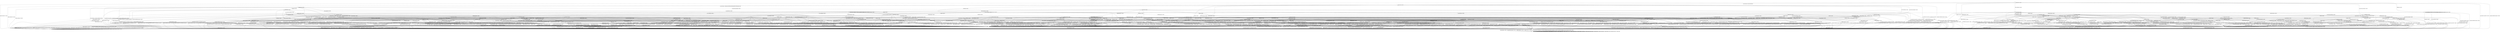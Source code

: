 digraph h23 {
s0 [label="s0"];
s1 [label="s1"];
s2 [label="s2"];
s6 [label="s6"];
s8 [label="s8"];
s72 [label="s72"];
s82 [label="s82"];
s87 [label="s87"];
s3 [label="s3"];
s4 [label="s4"];
s7 [label="s7"];
s9 [label="s9"];
s10 [label="s10"];
s16 [label="s16"];
s20 [label="s20"];
s83 [label="s83"];
s84 [label="s84"];
s85 [label="s85"];
s88 [label="s88"];
s89 [label="s89"];
s94 [label="s94"];
s98 [label="s98"];
s5 [label="s5"];
s11 [label="s11"];
s17 [label="s17"];
s21 [label="s21"];
s22 [label="s22"];
s34 [label="s34"];
s38 [label="s38"];
s40 [label="s40"];
s54 [label="s54"];
s62 [label="s62"];
s86 [label="s86"];
s90 [label="s90"];
s91 [label="s91"];
s92 [label="s92"];
s95 [label="s95"];
s96 [label="s96"];
s99 [label="s99"];
s101 [label="s101"];
s104 [label="s104"];
s105 [label="s105"];
s108 [label="s108"];
s109 [label="s109"];
s12 [label="s12"];
s13 [label="s13"];
s19 [label="s19"];
s23 [label="s23"];
s35 [label="s35"];
s36 [label="s36"];
s39 [label="s39"];
s41 [label="s41"];
s44 [label="s44"];
s48 [label="s48"];
s49 [label="s49"];
s55 [label="s55"];
s56 [label="s56"];
s58 [label="s58"];
s65 [label="s65"];
s67 [label="s67"];
s73 [label="s73"];
s93 [label="s93"];
s97 [label="s97"];
s100 [label="s100"];
s102 [label="s102"];
s106 [label="s106"];
s107 [label="s107"];
s110 [label="s110"];
s14 [label="s14"];
s15 [label="s15"];
s18 [label="s18"];
s24 [label="s24"];
s25 [label="s25"];
s26 [label="s26"];
s27 [label="s27"];
s37 [label="s37"];
s45 [label="s45"];
s46 [label="s46"];
s47 [label="s47"];
s50 [label="s50"];
s53 [label="s53"];
s57 [label="s57"];
s59 [label="s59"];
s60 [label="s60"];
s63 [label="s63"];
s66 [label="s66"];
s69 [label="s69"];
s76 [label="s76"];
s103 [label="s103"];
s111 [label="s111"];
s28 [label="s28"];
s29 [label="s29"];
s30 [label="s30"];
s31 [label="s31"];
s42 [label="s42"];
s61 [label="s61"];
s64 [label="s64"];
s70 [label="s70"];
s74 [label="s74"];
s75 [label="s75"];
s77 [label="s77"];
s79 [label="s79"];
s32 [label="s32"];
s33 [label="s33"];
s51 [label="s51"];
s52 [label="s52"];
s68 [label="s68"];
s71 [label="s71"];
s78 [label="s78"];
s43 [label="s43"];
s80 [label="s80"];
s81 [label="s81"];
s0 -> s1 [label="RSA_CLIENT_HELLO / HELLO_VERIFY_REQUEST"];
s0 -> s2 [label="RSA_CLIENT_KEY_EXCHANGE / TIMEOUT"];
s0 -> s8 [label="CHANGE_CIPHER_SPEC / TIMEOUT"];
s0 -> s72 [label="FINISHED / TIMEOUT"];
s0 -> s0 [label="APPLICATION / TIMEOUT"];
s0 -> s87 [label="CERTIFICATE / TIMEOUT"];
s0 -> s82 [label="EMPTY_CERTIFICATE / TIMEOUT"];
s0 -> s72 [label="CERTIFICATE_VERIFY / TIMEOUT"];
s0 -> s6 [label="Alert(WARNING,CLOSE_NOTIFY) / TIMEOUT"];
s0 -> s6 [label="Alert(FATAL,UNEXPECTED_MESSAGE) / TIMEOUT"];
s1 -> s3 [label="RSA_CLIENT_HELLO / SERVER_HELLO,CERTIFICATE,CERTIFICATE_REQUEST,SERVER_HELLO_DONE"];
s1 -> s4 [label="RSA_CLIENT_KEY_EXCHANGE / TIMEOUT"];
s1 -> s8 [label="CHANGE_CIPHER_SPEC / TIMEOUT"];
s1 -> s9 [label="FINISHED / TIMEOUT"];
s1 -> s1 [label="APPLICATION / TIMEOUT"];
s1 -> s20 [label="CERTIFICATE / TIMEOUT"];
s1 -> s16 [label="EMPTY_CERTIFICATE / TIMEOUT"];
s1 -> s9 [label="CERTIFICATE_VERIFY / TIMEOUT"];
s1 -> s6 [label="Alert(WARNING,CLOSE_NOTIFY) / Alert(WARNING,CLOSE_NOTIFY)"];
s1 -> s6 [label="Alert(FATAL,UNEXPECTED_MESSAGE) / TIMEOUT"];
s2 -> s84 [label="RSA_CLIENT_HELLO / TIMEOUT"];
s2 -> s72 [label="RSA_CLIENT_KEY_EXCHANGE / TIMEOUT"];
s2 -> s10 [label="CHANGE_CIPHER_SPEC / TIMEOUT"];
s2 -> s83 [label="FINISHED / TIMEOUT"];
s2 -> s2 [label="APPLICATION / TIMEOUT"];
s2 -> s85 [label="CERTIFICATE / TIMEOUT"];
s2 -> s85 [label="EMPTY_CERTIFICATE / TIMEOUT"];
s2 -> s88 [label="CERTIFICATE_VERIFY / TIMEOUT"];
s2 -> s6 [label="Alert(WARNING,CLOSE_NOTIFY) / TIMEOUT"];
s2 -> s6 [label="Alert(FATAL,UNEXPECTED_MESSAGE) / TIMEOUT"];
s6 -> s7 [label="RSA_CLIENT_HELLO / TIMEOUT"];
s6 -> s7 [label="RSA_CLIENT_KEY_EXCHANGE / TIMEOUT"];
s6 -> s7 [label="CHANGE_CIPHER_SPEC / TIMEOUT"];
s6 -> s7 [label="FINISHED / TIMEOUT"];
s6 -> s7 [label="APPLICATION / TIMEOUT"];
s6 -> s7 [label="CERTIFICATE / TIMEOUT"];
s6 -> s7 [label="EMPTY_CERTIFICATE / TIMEOUT"];
s6 -> s7 [label="CERTIFICATE_VERIFY / TIMEOUT"];
s6 -> s7 [label="Alert(WARNING,CLOSE_NOTIFY) / TIMEOUT"];
s6 -> s7 [label="Alert(FATAL,UNEXPECTED_MESSAGE) / TIMEOUT"];
s8 -> s8 [label="RSA_CLIENT_HELLO / TIMEOUT"];
s8 -> s8 [label="RSA_CLIENT_KEY_EXCHANGE / TIMEOUT"];
s8 -> s8 [label="CHANGE_CIPHER_SPEC / TIMEOUT"];
s8 -> s8 [label="FINISHED / TIMEOUT"];
s8 -> s8 [label="APPLICATION / TIMEOUT"];
s8 -> s8 [label="CERTIFICATE / TIMEOUT"];
s8 -> s8 [label="EMPTY_CERTIFICATE / TIMEOUT"];
s8 -> s8 [label="CERTIFICATE_VERIFY / TIMEOUT"];
s8 -> s8 [label="Alert(WARNING,CLOSE_NOTIFY) / TIMEOUT"];
s8 -> s8 [label="Alert(FATAL,UNEXPECTED_MESSAGE) / TIMEOUT"];
s72 -> s72 [label="RSA_CLIENT_HELLO / TIMEOUT"];
s72 -> s72 [label="RSA_CLIENT_KEY_EXCHANGE / TIMEOUT"];
s72 -> s8 [label="CHANGE_CIPHER_SPEC / TIMEOUT"];
s72 -> s72 [label="FINISHED / TIMEOUT"];
s72 -> s72 [label="APPLICATION / TIMEOUT"];
s72 -> s72 [label="CERTIFICATE / TIMEOUT"];
s72 -> s72 [label="EMPTY_CERTIFICATE / TIMEOUT"];
s72 -> s72 [label="CERTIFICATE_VERIFY / TIMEOUT"];
s72 -> s6 [label="Alert(WARNING,CLOSE_NOTIFY) / TIMEOUT"];
s72 -> s6 [label="Alert(FATAL,UNEXPECTED_MESSAGE) / TIMEOUT"];
s82 -> s94 [label="RSA_CLIENT_HELLO / TIMEOUT"];
s82 -> s85 [label="RSA_CLIENT_KEY_EXCHANGE / TIMEOUT"];
s82 -> s10 [label="CHANGE_CIPHER_SPEC / TIMEOUT"];
s82 -> s98 [label="FINISHED / TIMEOUT"];
s82 -> s82 [label="APPLICATION / TIMEOUT"];
s82 -> s72 [label="CERTIFICATE / TIMEOUT"];
s82 -> s72 [label="EMPTY_CERTIFICATE / TIMEOUT"];
s82 -> s89 [label="CERTIFICATE_VERIFY / TIMEOUT"];
s82 -> s6 [label="Alert(WARNING,CLOSE_NOTIFY) / TIMEOUT"];
s82 -> s6 [label="Alert(FATAL,UNEXPECTED_MESSAGE) / TIMEOUT"];
s87 -> s87 [label="RSA_CLIENT_HELLO / TIMEOUT"];
s87 -> s87 [label="RSA_CLIENT_KEY_EXCHANGE / TIMEOUT"];
s87 -> s8 [label="CHANGE_CIPHER_SPEC / TIMEOUT"];
s87 -> s87 [label="FINISHED / TIMEOUT"];
s87 -> s87 [label="APPLICATION / TIMEOUT"];
s87 -> s72 [label="CERTIFICATE / TIMEOUT"];
s87 -> s72 [label="EMPTY_CERTIFICATE / TIMEOUT"];
s87 -> s89 [label="CERTIFICATE_VERIFY / TIMEOUT"];
s87 -> s6 [label="Alert(WARNING,CLOSE_NOTIFY) / TIMEOUT"];
s87 -> s6 [label="Alert(FATAL,UNEXPECTED_MESSAGE) / TIMEOUT"];
s3 -> s6 [label="RSA_CLIENT_HELLO / Alert(FATAL,UNEXPECTED_MESSAGE)"];
s3 -> s11 [label="RSA_CLIENT_KEY_EXCHANGE / TIMEOUT"];
s3 -> s8 [label="CHANGE_CIPHER_SPEC / TIMEOUT"];
s3 -> s9 [label="FINISHED / TIMEOUT"];
s3 -> s3 [label="APPLICATION / TIMEOUT"];
s3 -> s105 [label="CERTIFICATE / TIMEOUT"];
s3 -> s17 [label="EMPTY_CERTIFICATE / TIMEOUT"];
s3 -> s9 [label="CERTIFICATE_VERIFY / TIMEOUT"];
s3 -> s6 [label="Alert(WARNING,CLOSE_NOTIFY) / Alert(WARNING,CLOSE_NOTIFY)"];
s3 -> s6 [label="Alert(FATAL,UNEXPECTED_MESSAGE) / TIMEOUT"];
s4 -> s21 [label="RSA_CLIENT_HELLO / TIMEOUT"];
s4 -> s9 [label="RSA_CLIENT_KEY_EXCHANGE / TIMEOUT"];
s4 -> s5 [label="CHANGE_CIPHER_SPEC / TIMEOUT"];
s4 -> s62 [label="FINISHED / TIMEOUT"];
s4 -> s4 [label="APPLICATION / TIMEOUT"];
s4 -> s34 [label="CERTIFICATE / TIMEOUT"];
s4 -> s34 [label="EMPTY_CERTIFICATE / TIMEOUT"];
s4 -> s38 [label="CERTIFICATE_VERIFY / TIMEOUT"];
s4 -> s6 [label="Alert(WARNING,CLOSE_NOTIFY) / Alert(WARNING,CLOSE_NOTIFY)"];
s4 -> s6 [label="Alert(FATAL,UNEXPECTED_MESSAGE) / TIMEOUT"];
s7 -> s7 [label="RSA_CLIENT_HELLO / SOCKET_CLOSED"];
s7 -> s7 [label="RSA_CLIENT_KEY_EXCHANGE / SOCKET_CLOSED"];
s7 -> s7 [label="CHANGE_CIPHER_SPEC / SOCKET_CLOSED"];
s7 -> s7 [label="FINISHED / SOCKET_CLOSED"];
s7 -> s7 [label="APPLICATION / SOCKET_CLOSED"];
s7 -> s7 [label="CERTIFICATE / SOCKET_CLOSED"];
s7 -> s7 [label="EMPTY_CERTIFICATE / SOCKET_CLOSED"];
s7 -> s7 [label="CERTIFICATE_VERIFY / SOCKET_CLOSED"];
s7 -> s7 [label="Alert(WARNING,CLOSE_NOTIFY) / SOCKET_CLOSED"];
s7 -> s7 [label="Alert(FATAL,UNEXPECTED_MESSAGE) / SOCKET_CLOSED"];
s9 -> s9 [label="RSA_CLIENT_HELLO / TIMEOUT"];
s9 -> s9 [label="RSA_CLIENT_KEY_EXCHANGE / TIMEOUT"];
s9 -> s8 [label="CHANGE_CIPHER_SPEC / TIMEOUT"];
s9 -> s9 [label="FINISHED / TIMEOUT"];
s9 -> s9 [label="APPLICATION / TIMEOUT"];
s9 -> s9 [label="CERTIFICATE / TIMEOUT"];
s9 -> s9 [label="EMPTY_CERTIFICATE / TIMEOUT"];
s9 -> s9 [label="CERTIFICATE_VERIFY / TIMEOUT"];
s9 -> s6 [label="Alert(WARNING,CLOSE_NOTIFY) / Alert(WARNING,CLOSE_NOTIFY)"];
s9 -> s6 [label="Alert(FATAL,UNEXPECTED_MESSAGE) / TIMEOUT"];
s10 -> s6 [label="RSA_CLIENT_HELLO / TIMEOUT"];
s10 -> s6 [label="RSA_CLIENT_KEY_EXCHANGE / TIMEOUT"];
s10 -> s8 [label="CHANGE_CIPHER_SPEC / TIMEOUT"];
s10 -> s6 [label="FINISHED / TIMEOUT"];
s10 -> s10 [label="APPLICATION / TIMEOUT"];
s10 -> s6 [label="CERTIFICATE / TIMEOUT"];
s10 -> s6 [label="EMPTY_CERTIFICATE / TIMEOUT"];
s10 -> s6 [label="CERTIFICATE_VERIFY / TIMEOUT"];
s10 -> s10 [label="Alert(WARNING,CLOSE_NOTIFY) / TIMEOUT"];
s10 -> s10 [label="Alert(FATAL,UNEXPECTED_MESSAGE) / TIMEOUT"];
s16 -> s22 [label="RSA_CLIENT_HELLO / TIMEOUT"];
s16 -> s34 [label="RSA_CLIENT_KEY_EXCHANGE / TIMEOUT"];
s16 -> s5 [label="CHANGE_CIPHER_SPEC / TIMEOUT"];
s16 -> s54 [label="FINISHED / TIMEOUT"];
s16 -> s16 [label="APPLICATION / TIMEOUT"];
s16 -> s9 [label="CERTIFICATE / TIMEOUT"];
s16 -> s9 [label="EMPTY_CERTIFICATE / TIMEOUT"];
s16 -> s40 [label="CERTIFICATE_VERIFY / TIMEOUT"];
s16 -> s6 [label="Alert(WARNING,CLOSE_NOTIFY) / Alert(WARNING,CLOSE_NOTIFY)"];
s16 -> s6 [label="Alert(FATAL,UNEXPECTED_MESSAGE) / TIMEOUT"];
s20 -> s20 [label="RSA_CLIENT_HELLO / TIMEOUT"];
s20 -> s108 [label="RSA_CLIENT_KEY_EXCHANGE / TIMEOUT"];
s20 -> s8 [label="CHANGE_CIPHER_SPEC / TIMEOUT"];
s20 -> s109 [label="FINISHED / TIMEOUT"];
s20 -> s20 [label="APPLICATION / TIMEOUT"];
s20 -> s9 [label="CERTIFICATE / TIMEOUT"];
s20 -> s9 [label="EMPTY_CERTIFICATE / TIMEOUT"];
s20 -> s40 [label="CERTIFICATE_VERIFY / TIMEOUT"];
s20 -> s6 [label="Alert(WARNING,CLOSE_NOTIFY) / Alert(WARNING,CLOSE_NOTIFY)"];
s20 -> s6 [label="Alert(FATAL,UNEXPECTED_MESSAGE) / TIMEOUT"];
s83 -> s86 [label="RSA_CLIENT_HELLO / TIMEOUT"];
s83 -> s72 [label="RSA_CLIENT_KEY_EXCHANGE / TIMEOUT"];
s83 -> s10 [label="CHANGE_CIPHER_SPEC / TIMEOUT"];
s83 -> s72 [label="FINISHED / TIMEOUT"];
s83 -> s83 [label="APPLICATION / TIMEOUT"];
s83 -> s99 [label="CERTIFICATE / TIMEOUT"];
s83 -> s99 [label="EMPTY_CERTIFICATE / TIMEOUT"];
s83 -> s90 [label="CERTIFICATE_VERIFY / TIMEOUT"];
s83 -> s6 [label="Alert(WARNING,CLOSE_NOTIFY) / TIMEOUT"];
s83 -> s6 [label="Alert(FATAL,UNEXPECTED_MESSAGE) / TIMEOUT"];
s84 -> s72 [label="RSA_CLIENT_HELLO / TIMEOUT"];
s84 -> s72 [label="RSA_CLIENT_KEY_EXCHANGE / TIMEOUT"];
s84 -> s10 [label="CHANGE_CIPHER_SPEC / TIMEOUT"];
s84 -> s86 [label="FINISHED / TIMEOUT"];
s84 -> s84 [label="APPLICATION / TIMEOUT"];
s84 -> s95 [label="CERTIFICATE / TIMEOUT"];
s84 -> s95 [label="EMPTY_CERTIFICATE / TIMEOUT"];
s84 -> s91 [label="CERTIFICATE_VERIFY / TIMEOUT"];
s84 -> s6 [label="Alert(WARNING,CLOSE_NOTIFY) / TIMEOUT"];
s84 -> s6 [label="Alert(FATAL,UNEXPECTED_MESSAGE) / TIMEOUT"];
s85 -> s95 [label="RSA_CLIENT_HELLO / TIMEOUT"];
s85 -> s72 [label="RSA_CLIENT_KEY_EXCHANGE / TIMEOUT"];
s85 -> s10 [label="CHANGE_CIPHER_SPEC / TIMEOUT"];
s85 -> s99 [label="FINISHED / TIMEOUT"];
s85 -> s85 [label="APPLICATION / TIMEOUT"];
s85 -> s72 [label="CERTIFICATE / TIMEOUT"];
s85 -> s72 [label="EMPTY_CERTIFICATE / TIMEOUT"];
s85 -> s92 [label="CERTIFICATE_VERIFY / TIMEOUT"];
s85 -> s6 [label="Alert(WARNING,CLOSE_NOTIFY) / TIMEOUT"];
s85 -> s6 [label="Alert(FATAL,UNEXPECTED_MESSAGE) / TIMEOUT"];
s88 -> s91 [label="RSA_CLIENT_HELLO / TIMEOUT"];
s88 -> s72 [label="RSA_CLIENT_KEY_EXCHANGE / TIMEOUT"];
s88 -> s10 [label="CHANGE_CIPHER_SPEC / TIMEOUT"];
s88 -> s90 [label="FINISHED / TIMEOUT"];
s88 -> s88 [label="APPLICATION / TIMEOUT"];
s88 -> s92 [label="CERTIFICATE / TIMEOUT"];
s88 -> s92 [label="EMPTY_CERTIFICATE / TIMEOUT"];
s88 -> s72 [label="CERTIFICATE_VERIFY / TIMEOUT"];
s88 -> s6 [label="Alert(WARNING,CLOSE_NOTIFY) / TIMEOUT"];
s88 -> s6 [label="Alert(FATAL,UNEXPECTED_MESSAGE) / TIMEOUT"];
s89 -> s96 [label="RSA_CLIENT_HELLO / TIMEOUT"];
s89 -> s92 [label="RSA_CLIENT_KEY_EXCHANGE / TIMEOUT"];
s89 -> s10 [label="CHANGE_CIPHER_SPEC / TIMEOUT"];
s89 -> s101 [label="FINISHED / TIMEOUT"];
s89 -> s89 [label="APPLICATION / TIMEOUT"];
s89 -> s72 [label="CERTIFICATE / TIMEOUT"];
s89 -> s72 [label="EMPTY_CERTIFICATE / TIMEOUT"];
s89 -> s72 [label="CERTIFICATE_VERIFY / TIMEOUT"];
s89 -> s6 [label="Alert(WARNING,CLOSE_NOTIFY) / TIMEOUT"];
s89 -> s6 [label="Alert(FATAL,UNEXPECTED_MESSAGE) / TIMEOUT"];
s94 -> s72 [label="RSA_CLIENT_HELLO / TIMEOUT"];
s94 -> s95 [label="RSA_CLIENT_KEY_EXCHANGE / TIMEOUT"];
s94 -> s10 [label="CHANGE_CIPHER_SPEC / TIMEOUT"];
s94 -> s104 [label="FINISHED / TIMEOUT"];
s94 -> s94 [label="APPLICATION / TIMEOUT"];
s94 -> s72 [label="CERTIFICATE / TIMEOUT"];
s94 -> s72 [label="EMPTY_CERTIFICATE / TIMEOUT"];
s94 -> s96 [label="CERTIFICATE_VERIFY / TIMEOUT"];
s94 -> s6 [label="Alert(WARNING,CLOSE_NOTIFY) / TIMEOUT"];
s94 -> s6 [label="Alert(FATAL,UNEXPECTED_MESSAGE) / TIMEOUT"];
s98 -> s104 [label="RSA_CLIENT_HELLO / TIMEOUT"];
s98 -> s99 [label="RSA_CLIENT_KEY_EXCHANGE / TIMEOUT"];
s98 -> s10 [label="CHANGE_CIPHER_SPEC / TIMEOUT"];
s98 -> s72 [label="FINISHED / TIMEOUT"];
s98 -> s98 [label="APPLICATION / TIMEOUT"];
s98 -> s72 [label="CERTIFICATE / TIMEOUT"];
s98 -> s72 [label="EMPTY_CERTIFICATE / TIMEOUT"];
s98 -> s101 [label="CERTIFICATE_VERIFY / TIMEOUT"];
s98 -> s6 [label="Alert(WARNING,CLOSE_NOTIFY) / TIMEOUT"];
s98 -> s6 [label="Alert(FATAL,UNEXPECTED_MESSAGE) / TIMEOUT"];
s5 -> s6 [label="RSA_CLIENT_HELLO / Alert(FATAL,UNEXPECTED_MESSAGE)"];
s5 -> s6 [label="RSA_CLIENT_KEY_EXCHANGE / Alert(FATAL,UNEXPECTED_MESSAGE)"];
s5 -> s8 [label="CHANGE_CIPHER_SPEC / TIMEOUT"];
s5 -> s6 [label="FINISHED / Alert(FATAL,UNEXPECTED_MESSAGE)"];
s5 -> s5 [label="APPLICATION / TIMEOUT"];
s5 -> s6 [label="CERTIFICATE / Alert(FATAL,UNEXPECTED_MESSAGE)"];
s5 -> s6 [label="EMPTY_CERTIFICATE / Alert(FATAL,UNEXPECTED_MESSAGE)"];
s5 -> s6 [label="CERTIFICATE_VERIFY / Alert(FATAL,UNEXPECTED_MESSAGE)"];
s5 -> s5 [label="Alert(WARNING,CLOSE_NOTIFY) / TIMEOUT"];
s5 -> s5 [label="Alert(FATAL,UNEXPECTED_MESSAGE) / TIMEOUT"];
s11 -> s21 [label="RSA_CLIENT_HELLO / TIMEOUT"];
s11 -> s9 [label="RSA_CLIENT_KEY_EXCHANGE / TIMEOUT"];
s11 -> s12 [label="CHANGE_CIPHER_SPEC / TIMEOUT"];
s11 -> s62 [label="FINISHED / TIMEOUT"];
s11 -> s11 [label="APPLICATION / TIMEOUT"];
s11 -> s39 [label="CERTIFICATE / TIMEOUT"];
s11 -> s35 [label="EMPTY_CERTIFICATE / TIMEOUT"];
s11 -> s13 [label="CERTIFICATE_VERIFY / TIMEOUT"];
s11 -> s6 [label="Alert(WARNING,CLOSE_NOTIFY) / Alert(WARNING,CLOSE_NOTIFY)"];
s11 -> s6 [label="Alert(FATAL,UNEXPECTED_MESSAGE) / TIMEOUT"];
s17 -> s23 [label="RSA_CLIENT_HELLO / TIMEOUT"];
s17 -> s35 [label="RSA_CLIENT_KEY_EXCHANGE / TIMEOUT"];
s17 -> s19 [label="CHANGE_CIPHER_SPEC / TIMEOUT"];
s17 -> s55 [label="FINISHED / TIMEOUT"];
s17 -> s17 [label="APPLICATION / TIMEOUT"];
s17 -> s9 [label="CERTIFICATE / TIMEOUT"];
s17 -> s9 [label="EMPTY_CERTIFICATE / TIMEOUT"];
s17 -> s41 [label="CERTIFICATE_VERIFY / TIMEOUT"];
s17 -> s6 [label="Alert(WARNING,CLOSE_NOTIFY) / Alert(WARNING,CLOSE_NOTIFY)"];
s17 -> s6 [label="Alert(FATAL,UNEXPECTED_MESSAGE) / TIMEOUT"];
s21 -> s9 [label="RSA_CLIENT_HELLO / TIMEOUT"];
s21 -> s9 [label="RSA_CLIENT_KEY_EXCHANGE / TIMEOUT"];
s21 -> s5 [label="CHANGE_CIPHER_SPEC / TIMEOUT"];
s21 -> s73 [label="FINISHED / TIMEOUT"];
s21 -> s21 [label="APPLICATION / TIMEOUT"];
s21 -> s36 [label="CERTIFICATE / TIMEOUT"];
s21 -> s36 [label="EMPTY_CERTIFICATE / TIMEOUT"];
s21 -> s48 [label="CERTIFICATE_VERIFY / TIMEOUT"];
s21 -> s6 [label="Alert(WARNING,CLOSE_NOTIFY) / Alert(WARNING,CLOSE_NOTIFY)"];
s21 -> s6 [label="Alert(FATAL,UNEXPECTED_MESSAGE) / TIMEOUT"];
s22 -> s9 [label="RSA_CLIENT_HELLO / TIMEOUT"];
s22 -> s36 [label="RSA_CLIENT_KEY_EXCHANGE / TIMEOUT"];
s22 -> s5 [label="CHANGE_CIPHER_SPEC / TIMEOUT"];
s22 -> s56 [label="FINISHED / TIMEOUT"];
s22 -> s22 [label="APPLICATION / TIMEOUT"];
s22 -> s9 [label="CERTIFICATE / TIMEOUT"];
s22 -> s9 [label="EMPTY_CERTIFICATE / TIMEOUT"];
s22 -> s49 [label="CERTIFICATE_VERIFY / TIMEOUT"];
s22 -> s6 [label="Alert(WARNING,CLOSE_NOTIFY) / Alert(WARNING,CLOSE_NOTIFY)"];
s22 -> s6 [label="Alert(FATAL,UNEXPECTED_MESSAGE) / TIMEOUT"];
s34 -> s36 [label="RSA_CLIENT_HELLO / TIMEOUT"];
s34 -> s9 [label="RSA_CLIENT_KEY_EXCHANGE / TIMEOUT"];
s34 -> s5 [label="CHANGE_CIPHER_SPEC / TIMEOUT"];
s34 -> s65 [label="FINISHED / TIMEOUT"];
s34 -> s34 [label="APPLICATION / TIMEOUT"];
s34 -> s9 [label="CERTIFICATE / TIMEOUT"];
s34 -> s9 [label="EMPTY_CERTIFICATE / TIMEOUT"];
s34 -> s44 [label="CERTIFICATE_VERIFY / TIMEOUT"];
s34 -> s6 [label="Alert(WARNING,CLOSE_NOTIFY) / Alert(WARNING,CLOSE_NOTIFY)"];
s34 -> s6 [label="Alert(FATAL,UNEXPECTED_MESSAGE) / TIMEOUT"];
s38 -> s48 [label="RSA_CLIENT_HELLO / TIMEOUT"];
s38 -> s9 [label="RSA_CLIENT_KEY_EXCHANGE / TIMEOUT"];
s38 -> s5 [label="CHANGE_CIPHER_SPEC / TIMEOUT"];
s38 -> s67 [label="FINISHED / TIMEOUT"];
s38 -> s38 [label="APPLICATION / TIMEOUT"];
s38 -> s44 [label="CERTIFICATE / TIMEOUT"];
s38 -> s44 [label="EMPTY_CERTIFICATE / TIMEOUT"];
s38 -> s9 [label="CERTIFICATE_VERIFY / TIMEOUT"];
s38 -> s6 [label="Alert(WARNING,CLOSE_NOTIFY) / Alert(WARNING,CLOSE_NOTIFY)"];
s38 -> s6 [label="Alert(FATAL,UNEXPECTED_MESSAGE) / TIMEOUT"];
s40 -> s49 [label="RSA_CLIENT_HELLO / TIMEOUT"];
s40 -> s44 [label="RSA_CLIENT_KEY_EXCHANGE / TIMEOUT"];
s40 -> s5 [label="CHANGE_CIPHER_SPEC / TIMEOUT"];
s40 -> s58 [label="FINISHED / TIMEOUT"];
s40 -> s40 [label="APPLICATION / TIMEOUT"];
s40 -> s9 [label="CERTIFICATE / TIMEOUT"];
s40 -> s9 [label="EMPTY_CERTIFICATE / TIMEOUT"];
s40 -> s9 [label="CERTIFICATE_VERIFY / TIMEOUT"];
s40 -> s6 [label="Alert(WARNING,CLOSE_NOTIFY) / Alert(WARNING,CLOSE_NOTIFY)"];
s40 -> s6 [label="Alert(FATAL,UNEXPECTED_MESSAGE) / TIMEOUT"];
s54 -> s56 [label="RSA_CLIENT_HELLO / TIMEOUT"];
s54 -> s65 [label="RSA_CLIENT_KEY_EXCHANGE / TIMEOUT"];
s54 -> s5 [label="CHANGE_CIPHER_SPEC / TIMEOUT"];
s54 -> s9 [label="FINISHED / TIMEOUT"];
s54 -> s54 [label="APPLICATION / TIMEOUT"];
s54 -> s9 [label="CERTIFICATE / TIMEOUT"];
s54 -> s9 [label="EMPTY_CERTIFICATE / TIMEOUT"];
s54 -> s58 [label="CERTIFICATE_VERIFY / TIMEOUT"];
s54 -> s6 [label="Alert(WARNING,CLOSE_NOTIFY) / Alert(WARNING,CLOSE_NOTIFY)"];
s54 -> s6 [label="Alert(FATAL,UNEXPECTED_MESSAGE) / TIMEOUT"];
s62 -> s73 [label="RSA_CLIENT_HELLO / TIMEOUT"];
s62 -> s9 [label="RSA_CLIENT_KEY_EXCHANGE / TIMEOUT"];
s62 -> s5 [label="CHANGE_CIPHER_SPEC / TIMEOUT"];
s62 -> s9 [label="FINISHED / TIMEOUT"];
s62 -> s62 [label="APPLICATION / TIMEOUT"];
s62 -> s65 [label="CERTIFICATE / TIMEOUT"];
s62 -> s65 [label="EMPTY_CERTIFICATE / TIMEOUT"];
s62 -> s67 [label="CERTIFICATE_VERIFY / TIMEOUT"];
s62 -> s6 [label="Alert(WARNING,CLOSE_NOTIFY) / Alert(WARNING,CLOSE_NOTIFY)"];
s62 -> s6 [label="Alert(FATAL,UNEXPECTED_MESSAGE) / TIMEOUT"];
s86 -> s72 [label="RSA_CLIENT_HELLO / TIMEOUT"];
s86 -> s72 [label="RSA_CLIENT_KEY_EXCHANGE / TIMEOUT"];
s86 -> s10 [label="CHANGE_CIPHER_SPEC / TIMEOUT"];
s86 -> s72 [label="FINISHED / TIMEOUT"];
s86 -> s86 [label="APPLICATION / TIMEOUT"];
s86 -> s100 [label="CERTIFICATE / TIMEOUT"];
s86 -> s100 [label="EMPTY_CERTIFICATE / TIMEOUT"];
s86 -> s93 [label="CERTIFICATE_VERIFY / TIMEOUT"];
s86 -> s6 [label="Alert(WARNING,CLOSE_NOTIFY) / TIMEOUT"];
s86 -> s6 [label="Alert(FATAL,UNEXPECTED_MESSAGE) / TIMEOUT"];
s90 -> s93 [label="RSA_CLIENT_HELLO / TIMEOUT"];
s90 -> s72 [label="RSA_CLIENT_KEY_EXCHANGE / TIMEOUT"];
s90 -> s10 [label="CHANGE_CIPHER_SPEC / TIMEOUT"];
s90 -> s72 [label="FINISHED / TIMEOUT"];
s90 -> s90 [label="APPLICATION / TIMEOUT"];
s90 -> s102 [label="CERTIFICATE / TIMEOUT"];
s90 -> s102 [label="EMPTY_CERTIFICATE / TIMEOUT"];
s90 -> s72 [label="CERTIFICATE_VERIFY / TIMEOUT"];
s90 -> s6 [label="Alert(WARNING,CLOSE_NOTIFY) / TIMEOUT"];
s90 -> s6 [label="Alert(FATAL,UNEXPECTED_MESSAGE) / TIMEOUT"];
s91 -> s72 [label="RSA_CLIENT_HELLO / TIMEOUT"];
s91 -> s72 [label="RSA_CLIENT_KEY_EXCHANGE / TIMEOUT"];
s91 -> s10 [label="CHANGE_CIPHER_SPEC / TIMEOUT"];
s91 -> s93 [label="FINISHED / TIMEOUT"];
s91 -> s91 [label="APPLICATION / TIMEOUT"];
s91 -> s97 [label="CERTIFICATE / TIMEOUT"];
s91 -> s97 [label="EMPTY_CERTIFICATE / TIMEOUT"];
s91 -> s72 [label="CERTIFICATE_VERIFY / TIMEOUT"];
s91 -> s6 [label="Alert(WARNING,CLOSE_NOTIFY) / TIMEOUT"];
s91 -> s6 [label="Alert(FATAL,UNEXPECTED_MESSAGE) / TIMEOUT"];
s92 -> s97 [label="RSA_CLIENT_HELLO / TIMEOUT"];
s92 -> s72 [label="RSA_CLIENT_KEY_EXCHANGE / TIMEOUT"];
s92 -> s10 [label="CHANGE_CIPHER_SPEC / TIMEOUT"];
s92 -> s102 [label="FINISHED / TIMEOUT"];
s92 -> s92 [label="APPLICATION / TIMEOUT"];
s92 -> s72 [label="CERTIFICATE / TIMEOUT"];
s92 -> s72 [label="EMPTY_CERTIFICATE / TIMEOUT"];
s92 -> s72 [label="CERTIFICATE_VERIFY / TIMEOUT"];
s92 -> s6 [label="Alert(WARNING,CLOSE_NOTIFY) / TIMEOUT"];
s92 -> s6 [label="Alert(FATAL,UNEXPECTED_MESSAGE) / TIMEOUT"];
s95 -> s72 [label="RSA_CLIENT_HELLO / TIMEOUT"];
s95 -> s72 [label="RSA_CLIENT_KEY_EXCHANGE / TIMEOUT"];
s95 -> s10 [label="CHANGE_CIPHER_SPEC / TIMEOUT"];
s95 -> s100 [label="FINISHED / TIMEOUT"];
s95 -> s95 [label="APPLICATION / TIMEOUT"];
s95 -> s72 [label="CERTIFICATE / TIMEOUT"];
s95 -> s72 [label="EMPTY_CERTIFICATE / TIMEOUT"];
s95 -> s97 [label="CERTIFICATE_VERIFY / TIMEOUT"];
s95 -> s6 [label="Alert(WARNING,CLOSE_NOTIFY) / TIMEOUT"];
s95 -> s6 [label="Alert(FATAL,UNEXPECTED_MESSAGE) / TIMEOUT"];
s96 -> s72 [label="RSA_CLIENT_HELLO / TIMEOUT"];
s96 -> s97 [label="RSA_CLIENT_KEY_EXCHANGE / TIMEOUT"];
s96 -> s10 [label="CHANGE_CIPHER_SPEC / TIMEOUT"];
s96 -> s104 [label="FINISHED / TIMEOUT"];
s96 -> s96 [label="APPLICATION / TIMEOUT"];
s96 -> s72 [label="CERTIFICATE / TIMEOUT"];
s96 -> s72 [label="EMPTY_CERTIFICATE / TIMEOUT"];
s96 -> s72 [label="CERTIFICATE_VERIFY / TIMEOUT"];
s96 -> s6 [label="Alert(WARNING,CLOSE_NOTIFY) / TIMEOUT"];
s96 -> s6 [label="Alert(FATAL,UNEXPECTED_MESSAGE) / TIMEOUT"];
s99 -> s100 [label="RSA_CLIENT_HELLO / TIMEOUT"];
s99 -> s72 [label="RSA_CLIENT_KEY_EXCHANGE / TIMEOUT"];
s99 -> s10 [label="CHANGE_CIPHER_SPEC / TIMEOUT"];
s99 -> s72 [label="FINISHED / TIMEOUT"];
s99 -> s99 [label="APPLICATION / TIMEOUT"];
s99 -> s72 [label="CERTIFICATE / TIMEOUT"];
s99 -> s72 [label="EMPTY_CERTIFICATE / TIMEOUT"];
s99 -> s102 [label="CERTIFICATE_VERIFY / TIMEOUT"];
s99 -> s6 [label="Alert(WARNING,CLOSE_NOTIFY) / TIMEOUT"];
s99 -> s6 [label="Alert(FATAL,UNEXPECTED_MESSAGE) / TIMEOUT"];
s101 -> s104 [label="RSA_CLIENT_HELLO / TIMEOUT"];
s101 -> s102 [label="RSA_CLIENT_KEY_EXCHANGE / TIMEOUT"];
s101 -> s10 [label="CHANGE_CIPHER_SPEC / TIMEOUT"];
s101 -> s72 [label="FINISHED / TIMEOUT"];
s101 -> s101 [label="APPLICATION / TIMEOUT"];
s101 -> s72 [label="CERTIFICATE / TIMEOUT"];
s101 -> s72 [label="EMPTY_CERTIFICATE / TIMEOUT"];
s101 -> s72 [label="CERTIFICATE_VERIFY / TIMEOUT"];
s101 -> s6 [label="Alert(WARNING,CLOSE_NOTIFY) / TIMEOUT"];
s101 -> s6 [label="Alert(FATAL,UNEXPECTED_MESSAGE) / TIMEOUT"];
s104 -> s72 [label="RSA_CLIENT_HELLO / TIMEOUT"];
s104 -> s100 [label="RSA_CLIENT_KEY_EXCHANGE / TIMEOUT"];
s104 -> s10 [label="CHANGE_CIPHER_SPEC / TIMEOUT"];
s104 -> s72 [label="FINISHED / TIMEOUT"];
s104 -> s104 [label="APPLICATION / TIMEOUT"];
s104 -> s72 [label="CERTIFICATE / TIMEOUT"];
s104 -> s72 [label="EMPTY_CERTIFICATE / TIMEOUT"];
s104 -> s104 [label="CERTIFICATE_VERIFY / TIMEOUT"];
s104 -> s6 [label="Alert(WARNING,CLOSE_NOTIFY) / TIMEOUT"];
s104 -> s6 [label="Alert(FATAL,UNEXPECTED_MESSAGE) / TIMEOUT"];
s105 -> s20 [label="RSA_CLIENT_HELLO / TIMEOUT"];
s105 -> s106 [label="RSA_CLIENT_KEY_EXCHANGE / TIMEOUT"];
s105 -> s8 [label="CHANGE_CIPHER_SPEC / TIMEOUT"];
s105 -> s109 [label="FINISHED / TIMEOUT"];
s105 -> s105 [label="APPLICATION / TIMEOUT"];
s105 -> s9 [label="CERTIFICATE / TIMEOUT"];
s105 -> s9 [label="EMPTY_CERTIFICATE / TIMEOUT"];
s105 -> s107 [label="CERTIFICATE_VERIFY / TIMEOUT"];
s105 -> s6 [label="Alert(WARNING,CLOSE_NOTIFY) / Alert(WARNING,CLOSE_NOTIFY)"];
s105 -> s6 [label="Alert(FATAL,UNEXPECTED_MESSAGE) / TIMEOUT"];
s108 -> s108 [label="RSA_CLIENT_HELLO / TIMEOUT"];
s108 -> s9 [label="RSA_CLIENT_KEY_EXCHANGE / TIMEOUT"];
s108 -> s8 [label="CHANGE_CIPHER_SPEC / TIMEOUT"];
s108 -> s111 [label="FINISHED / TIMEOUT"];
s108 -> s108 [label="APPLICATION / TIMEOUT"];
s108 -> s9 [label="CERTIFICATE / TIMEOUT"];
s108 -> s9 [label="EMPTY_CERTIFICATE / TIMEOUT"];
s108 -> s44 [label="CERTIFICATE_VERIFY / TIMEOUT"];
s108 -> s6 [label="Alert(WARNING,CLOSE_NOTIFY) / Alert(WARNING,CLOSE_NOTIFY)"];
s108 -> s6 [label="Alert(FATAL,UNEXPECTED_MESSAGE) / TIMEOUT"];
s109 -> s110 [label="RSA_CLIENT_HELLO / TIMEOUT"];
s109 -> s111 [label="RSA_CLIENT_KEY_EXCHANGE / TIMEOUT"];
s109 -> s8 [label="CHANGE_CIPHER_SPEC / TIMEOUT"];
s109 -> s9 [label="FINISHED / TIMEOUT"];
s109 -> s109 [label="APPLICATION / TIMEOUT"];
s109 -> s9 [label="CERTIFICATE / TIMEOUT"];
s109 -> s9 [label="EMPTY_CERTIFICATE / TIMEOUT"];
s109 -> s58 [label="CERTIFICATE_VERIFY / TIMEOUT"];
s109 -> s6 [label="Alert(WARNING,CLOSE_NOTIFY) / Alert(WARNING,CLOSE_NOTIFY)"];
s109 -> s6 [label="Alert(FATAL,UNEXPECTED_MESSAGE) / TIMEOUT"];
s12 -> s24 [label="RSA_CLIENT_HELLO / TIMEOUT"];
s12 -> s9 [label="RSA_CLIENT_KEY_EXCHANGE / TIMEOUT"];
s12 -> s8 [label="CHANGE_CIPHER_SPEC / TIMEOUT"];
s12 -> s14 [label="FINISHED / CHANGE_CIPHER_SPEC,FINISHED,CHANGE_CIPHER_SPEC,FINISHED"];
s12 -> s12 [label="APPLICATION / TIMEOUT"];
s12 -> s25 [label="CERTIFICATE / TIMEOUT"];
s12 -> s26 [label="EMPTY_CERTIFICATE / TIMEOUT"];
s12 -> s27 [label="CERTIFICATE_VERIFY / TIMEOUT"];
s12 -> s12 [label="Alert(WARNING,CLOSE_NOTIFY) / TIMEOUT"];
s12 -> s12 [label="Alert(FATAL,UNEXPECTED_MESSAGE) / TIMEOUT"];
s13 -> s13 [label="RSA_CLIENT_HELLO / TIMEOUT"];
s13 -> s9 [label="RSA_CLIENT_KEY_EXCHANGE / TIMEOUT"];
s13 -> s15 [label="CHANGE_CIPHER_SPEC / TIMEOUT"];
s13 -> s63 [label="FINISHED / TIMEOUT"];
s13 -> s13 [label="APPLICATION / TIMEOUT"];
s13 -> s18 [label="CERTIFICATE / TIMEOUT"];
s13 -> s18 [label="EMPTY_CERTIFICATE / TIMEOUT"];
s13 -> s9 [label="CERTIFICATE_VERIFY / TIMEOUT"];
s13 -> s6 [label="Alert(WARNING,CLOSE_NOTIFY) / Alert(WARNING,CLOSE_NOTIFY)"];
s13 -> s6 [label="Alert(FATAL,UNEXPECTED_MESSAGE) / TIMEOUT"];
s19 -> s6 [label="RSA_CLIENT_HELLO / Alert(FATAL,BAD_CERTIFICATE)"];
s19 -> s6 [label="RSA_CLIENT_KEY_EXCHANGE / Alert(FATAL,BAD_CERTIFICATE)"];
s19 -> s8 [label="CHANGE_CIPHER_SPEC / TIMEOUT"];
s19 -> s6 [label="FINISHED / Alert(FATAL,BAD_CERTIFICATE)"];
s19 -> s19 [label="APPLICATION / TIMEOUT"];
s19 -> s6 [label="CERTIFICATE / Alert(FATAL,BAD_CERTIFICATE)"];
s19 -> s6 [label="EMPTY_CERTIFICATE / Alert(FATAL,BAD_CERTIFICATE)"];
s19 -> s6 [label="CERTIFICATE_VERIFY / Alert(FATAL,BAD_CERTIFICATE)"];
s19 -> s19 [label="Alert(WARNING,CLOSE_NOTIFY) / TIMEOUT"];
s19 -> s19 [label="Alert(FATAL,UNEXPECTED_MESSAGE) / TIMEOUT"];
s23 -> s9 [label="RSA_CLIENT_HELLO / TIMEOUT"];
s23 -> s37 [label="RSA_CLIENT_KEY_EXCHANGE / TIMEOUT"];
s23 -> s19 [label="CHANGE_CIPHER_SPEC / TIMEOUT"];
s23 -> s57 [label="FINISHED / TIMEOUT"];
s23 -> s23 [label="APPLICATION / TIMEOUT"];
s23 -> s9 [label="CERTIFICATE / TIMEOUT"];
s23 -> s9 [label="EMPTY_CERTIFICATE / TIMEOUT"];
s23 -> s50 [label="CERTIFICATE_VERIFY / TIMEOUT"];
s23 -> s6 [label="Alert(WARNING,CLOSE_NOTIFY) / Alert(WARNING,CLOSE_NOTIFY)"];
s23 -> s6 [label="Alert(FATAL,UNEXPECTED_MESSAGE) / TIMEOUT"];
s35 -> s37 [label="RSA_CLIENT_HELLO / TIMEOUT"];
s35 -> s9 [label="RSA_CLIENT_KEY_EXCHANGE / TIMEOUT"];
s35 -> s19 [label="CHANGE_CIPHER_SPEC / TIMEOUT"];
s35 -> s66 [label="FINISHED / TIMEOUT"];
s35 -> s35 [label="APPLICATION / TIMEOUT"];
s35 -> s9 [label="CERTIFICATE / TIMEOUT"];
s35 -> s9 [label="EMPTY_CERTIFICATE / TIMEOUT"];
s35 -> s45 [label="CERTIFICATE_VERIFY / TIMEOUT"];
s35 -> s6 [label="Alert(WARNING,CLOSE_NOTIFY) / Alert(WARNING,CLOSE_NOTIFY)"];
s35 -> s6 [label="Alert(FATAL,UNEXPECTED_MESSAGE) / TIMEOUT"];
s36 -> s9 [label="RSA_CLIENT_HELLO / TIMEOUT"];
s36 -> s9 [label="RSA_CLIENT_KEY_EXCHANGE / TIMEOUT"];
s36 -> s5 [label="CHANGE_CIPHER_SPEC / TIMEOUT"];
s36 -> s78 [label="FINISHED / TIMEOUT"];
s36 -> s36 [label="APPLICATION / TIMEOUT"];
s36 -> s9 [label="CERTIFICATE / TIMEOUT"];
s36 -> s9 [label="EMPTY_CERTIFICATE / TIMEOUT"];
s36 -> s53 [label="CERTIFICATE_VERIFY / TIMEOUT"];
s36 -> s6 [label="Alert(WARNING,CLOSE_NOTIFY) / Alert(WARNING,CLOSE_NOTIFY)"];
s36 -> s6 [label="Alert(FATAL,UNEXPECTED_MESSAGE) / TIMEOUT"];
s39 -> s36 [label="RSA_CLIENT_HELLO / TIMEOUT"];
s39 -> s9 [label="RSA_CLIENT_KEY_EXCHANGE / TIMEOUT"];
s39 -> s46 [label="CHANGE_CIPHER_SPEC / TIMEOUT"];
s39 -> s65 [label="FINISHED / TIMEOUT"];
s39 -> s39 [label="APPLICATION / TIMEOUT"];
s39 -> s9 [label="CERTIFICATE / TIMEOUT"];
s39 -> s9 [label="EMPTY_CERTIFICATE / TIMEOUT"];
s39 -> s47 [label="CERTIFICATE_VERIFY / TIMEOUT"];
s39 -> s6 [label="Alert(WARNING,CLOSE_NOTIFY) / Alert(WARNING,CLOSE_NOTIFY)"];
s39 -> s6 [label="Alert(FATAL,UNEXPECTED_MESSAGE) / TIMEOUT"];
s41 -> s50 [label="RSA_CLIENT_HELLO / TIMEOUT"];
s41 -> s45 [label="RSA_CLIENT_KEY_EXCHANGE / TIMEOUT"];
s41 -> s19 [label="CHANGE_CIPHER_SPEC / TIMEOUT"];
s41 -> s59 [label="FINISHED / TIMEOUT"];
s41 -> s41 [label="APPLICATION / TIMEOUT"];
s41 -> s9 [label="CERTIFICATE / TIMEOUT"];
s41 -> s9 [label="EMPTY_CERTIFICATE / TIMEOUT"];
s41 -> s9 [label="CERTIFICATE_VERIFY / TIMEOUT"];
s41 -> s6 [label="Alert(WARNING,CLOSE_NOTIFY) / Alert(WARNING,CLOSE_NOTIFY)"];
s41 -> s6 [label="Alert(FATAL,UNEXPECTED_MESSAGE) / TIMEOUT"];
s44 -> s53 [label="RSA_CLIENT_HELLO / TIMEOUT"];
s44 -> s9 [label="RSA_CLIENT_KEY_EXCHANGE / TIMEOUT"];
s44 -> s5 [label="CHANGE_CIPHER_SPEC / TIMEOUT"];
s44 -> s69 [label="FINISHED / TIMEOUT"];
s44 -> s44 [label="APPLICATION / TIMEOUT"];
s44 -> s9 [label="CERTIFICATE / TIMEOUT"];
s44 -> s9 [label="EMPTY_CERTIFICATE / TIMEOUT"];
s44 -> s9 [label="CERTIFICATE_VERIFY / TIMEOUT"];
s44 -> s6 [label="Alert(WARNING,CLOSE_NOTIFY) / Alert(WARNING,CLOSE_NOTIFY)"];
s44 -> s6 [label="Alert(FATAL,UNEXPECTED_MESSAGE) / TIMEOUT"];
s48 -> s9 [label="RSA_CLIENT_HELLO / TIMEOUT"];
s48 -> s9 [label="RSA_CLIENT_KEY_EXCHANGE / TIMEOUT"];
s48 -> s5 [label="CHANGE_CIPHER_SPEC / TIMEOUT"];
s48 -> s76 [label="FINISHED / TIMEOUT"];
s48 -> s48 [label="APPLICATION / TIMEOUT"];
s48 -> s53 [label="CERTIFICATE / TIMEOUT"];
s48 -> s53 [label="EMPTY_CERTIFICATE / TIMEOUT"];
s48 -> s9 [label="CERTIFICATE_VERIFY / TIMEOUT"];
s48 -> s6 [label="Alert(WARNING,CLOSE_NOTIFY) / Alert(WARNING,CLOSE_NOTIFY)"];
s48 -> s6 [label="Alert(FATAL,UNEXPECTED_MESSAGE) / TIMEOUT"];
s49 -> s9 [label="RSA_CLIENT_HELLO / TIMEOUT"];
s49 -> s53 [label="RSA_CLIENT_KEY_EXCHANGE / TIMEOUT"];
s49 -> s5 [label="CHANGE_CIPHER_SPEC / TIMEOUT"];
s49 -> s60 [label="FINISHED / TIMEOUT"];
s49 -> s49 [label="APPLICATION / TIMEOUT"];
s49 -> s9 [label="CERTIFICATE / TIMEOUT"];
s49 -> s9 [label="EMPTY_CERTIFICATE / TIMEOUT"];
s49 -> s9 [label="CERTIFICATE_VERIFY / TIMEOUT"];
s49 -> s6 [label="Alert(WARNING,CLOSE_NOTIFY) / Alert(WARNING,CLOSE_NOTIFY)"];
s49 -> s6 [label="Alert(FATAL,UNEXPECTED_MESSAGE) / TIMEOUT"];
s55 -> s57 [label="RSA_CLIENT_HELLO / TIMEOUT"];
s55 -> s66 [label="RSA_CLIENT_KEY_EXCHANGE / TIMEOUT"];
s55 -> s19 [label="CHANGE_CIPHER_SPEC / TIMEOUT"];
s55 -> s9 [label="FINISHED / TIMEOUT"];
s55 -> s55 [label="APPLICATION / TIMEOUT"];
s55 -> s9 [label="CERTIFICATE / TIMEOUT"];
s55 -> s9 [label="EMPTY_CERTIFICATE / TIMEOUT"];
s55 -> s59 [label="CERTIFICATE_VERIFY / TIMEOUT"];
s55 -> s6 [label="Alert(WARNING,CLOSE_NOTIFY) / Alert(WARNING,CLOSE_NOTIFY)"];
s55 -> s6 [label="Alert(FATAL,UNEXPECTED_MESSAGE) / TIMEOUT"];
s56 -> s9 [label="RSA_CLIENT_HELLO / TIMEOUT"];
s56 -> s78 [label="RSA_CLIENT_KEY_EXCHANGE / TIMEOUT"];
s56 -> s5 [label="CHANGE_CIPHER_SPEC / TIMEOUT"];
s56 -> s9 [label="FINISHED / TIMEOUT"];
s56 -> s56 [label="APPLICATION / TIMEOUT"];
s56 -> s9 [label="CERTIFICATE / TIMEOUT"];
s56 -> s9 [label="EMPTY_CERTIFICATE / TIMEOUT"];
s56 -> s60 [label="CERTIFICATE_VERIFY / TIMEOUT"];
s56 -> s6 [label="Alert(WARNING,CLOSE_NOTIFY) / Alert(WARNING,CLOSE_NOTIFY)"];
s56 -> s6 [label="Alert(FATAL,UNEXPECTED_MESSAGE) / TIMEOUT"];
s58 -> s60 [label="RSA_CLIENT_HELLO / TIMEOUT"];
s58 -> s69 [label="RSA_CLIENT_KEY_EXCHANGE / TIMEOUT"];
s58 -> s5 [label="CHANGE_CIPHER_SPEC / TIMEOUT"];
s58 -> s9 [label="FINISHED / TIMEOUT"];
s58 -> s58 [label="APPLICATION / TIMEOUT"];
s58 -> s9 [label="CERTIFICATE / TIMEOUT"];
s58 -> s9 [label="EMPTY_CERTIFICATE / TIMEOUT"];
s58 -> s9 [label="CERTIFICATE_VERIFY / TIMEOUT"];
s58 -> s6 [label="Alert(WARNING,CLOSE_NOTIFY) / Alert(WARNING,CLOSE_NOTIFY)"];
s58 -> s6 [label="Alert(FATAL,UNEXPECTED_MESSAGE) / TIMEOUT"];
s65 -> s78 [label="RSA_CLIENT_HELLO / TIMEOUT"];
s65 -> s9 [label="RSA_CLIENT_KEY_EXCHANGE / TIMEOUT"];
s65 -> s5 [label="CHANGE_CIPHER_SPEC / TIMEOUT"];
s65 -> s9 [label="FINISHED / TIMEOUT"];
s65 -> s65 [label="APPLICATION / TIMEOUT"];
s65 -> s9 [label="CERTIFICATE / TIMEOUT"];
s65 -> s9 [label="EMPTY_CERTIFICATE / TIMEOUT"];
s65 -> s69 [label="CERTIFICATE_VERIFY / TIMEOUT"];
s65 -> s6 [label="Alert(WARNING,CLOSE_NOTIFY) / Alert(WARNING,CLOSE_NOTIFY)"];
s65 -> s6 [label="Alert(FATAL,UNEXPECTED_MESSAGE) / TIMEOUT"];
s67 -> s76 [label="RSA_CLIENT_HELLO / TIMEOUT"];
s67 -> s9 [label="RSA_CLIENT_KEY_EXCHANGE / TIMEOUT"];
s67 -> s5 [label="CHANGE_CIPHER_SPEC / TIMEOUT"];
s67 -> s9 [label="FINISHED / TIMEOUT"];
s67 -> s67 [label="APPLICATION / TIMEOUT"];
s67 -> s69 [label="CERTIFICATE / TIMEOUT"];
s67 -> s69 [label="EMPTY_CERTIFICATE / TIMEOUT"];
s67 -> s9 [label="CERTIFICATE_VERIFY / TIMEOUT"];
s67 -> s6 [label="Alert(WARNING,CLOSE_NOTIFY) / Alert(WARNING,CLOSE_NOTIFY)"];
s67 -> s6 [label="Alert(FATAL,UNEXPECTED_MESSAGE) / TIMEOUT"];
s73 -> s9 [label="RSA_CLIENT_HELLO / TIMEOUT"];
s73 -> s9 [label="RSA_CLIENT_KEY_EXCHANGE / TIMEOUT"];
s73 -> s5 [label="CHANGE_CIPHER_SPEC / TIMEOUT"];
s73 -> s9 [label="FINISHED / TIMEOUT"];
s73 -> s73 [label="APPLICATION / TIMEOUT"];
s73 -> s78 [label="CERTIFICATE / TIMEOUT"];
s73 -> s78 [label="EMPTY_CERTIFICATE / TIMEOUT"];
s73 -> s76 [label="CERTIFICATE_VERIFY / TIMEOUT"];
s73 -> s6 [label="Alert(WARNING,CLOSE_NOTIFY) / Alert(WARNING,CLOSE_NOTIFY)"];
s73 -> s6 [label="Alert(FATAL,UNEXPECTED_MESSAGE) / TIMEOUT"];
s93 -> s72 [label="RSA_CLIENT_HELLO / TIMEOUT"];
s93 -> s72 [label="RSA_CLIENT_KEY_EXCHANGE / TIMEOUT"];
s93 -> s10 [label="CHANGE_CIPHER_SPEC / TIMEOUT"];
s93 -> s72 [label="FINISHED / TIMEOUT"];
s93 -> s93 [label="APPLICATION / TIMEOUT"];
s93 -> s103 [label="CERTIFICATE / TIMEOUT"];
s93 -> s103 [label="EMPTY_CERTIFICATE / TIMEOUT"];
s93 -> s72 [label="CERTIFICATE_VERIFY / TIMEOUT"];
s93 -> s6 [label="Alert(WARNING,CLOSE_NOTIFY) / TIMEOUT"];
s93 -> s6 [label="Alert(FATAL,UNEXPECTED_MESSAGE) / TIMEOUT"];
s97 -> s72 [label="RSA_CLIENT_HELLO / TIMEOUT"];
s97 -> s72 [label="RSA_CLIENT_KEY_EXCHANGE / TIMEOUT"];
s97 -> s10 [label="CHANGE_CIPHER_SPEC / TIMEOUT"];
s97 -> s103 [label="FINISHED / TIMEOUT"];
s97 -> s97 [label="APPLICATION / TIMEOUT"];
s97 -> s72 [label="CERTIFICATE / TIMEOUT"];
s97 -> s72 [label="EMPTY_CERTIFICATE / TIMEOUT"];
s97 -> s72 [label="CERTIFICATE_VERIFY / TIMEOUT"];
s97 -> s6 [label="Alert(WARNING,CLOSE_NOTIFY) / TIMEOUT"];
s97 -> s6 [label="Alert(FATAL,UNEXPECTED_MESSAGE) / TIMEOUT"];
s100 -> s72 [label="RSA_CLIENT_HELLO / TIMEOUT"];
s100 -> s72 [label="RSA_CLIENT_KEY_EXCHANGE / TIMEOUT"];
s100 -> s10 [label="CHANGE_CIPHER_SPEC / TIMEOUT"];
s100 -> s72 [label="FINISHED / TIMEOUT"];
s100 -> s100 [label="APPLICATION / TIMEOUT"];
s100 -> s72 [label="CERTIFICATE / TIMEOUT"];
s100 -> s72 [label="EMPTY_CERTIFICATE / TIMEOUT"];
s100 -> s103 [label="CERTIFICATE_VERIFY / TIMEOUT"];
s100 -> s6 [label="Alert(WARNING,CLOSE_NOTIFY) / TIMEOUT"];
s100 -> s6 [label="Alert(FATAL,UNEXPECTED_MESSAGE) / TIMEOUT"];
s102 -> s103 [label="RSA_CLIENT_HELLO / TIMEOUT"];
s102 -> s72 [label="RSA_CLIENT_KEY_EXCHANGE / TIMEOUT"];
s102 -> s10 [label="CHANGE_CIPHER_SPEC / TIMEOUT"];
s102 -> s72 [label="FINISHED / TIMEOUT"];
s102 -> s102 [label="APPLICATION / TIMEOUT"];
s102 -> s72 [label="CERTIFICATE / TIMEOUT"];
s102 -> s72 [label="EMPTY_CERTIFICATE / TIMEOUT"];
s102 -> s72 [label="CERTIFICATE_VERIFY / TIMEOUT"];
s102 -> s6 [label="Alert(WARNING,CLOSE_NOTIFY) / TIMEOUT"];
s102 -> s6 [label="Alert(FATAL,UNEXPECTED_MESSAGE) / TIMEOUT"];
s106 -> s108 [label="RSA_CLIENT_HELLO / TIMEOUT"];
s106 -> s9 [label="RSA_CLIENT_KEY_EXCHANGE / TIMEOUT"];
s106 -> s8 [label="CHANGE_CIPHER_SPEC / TIMEOUT"];
s106 -> s111 [label="FINISHED / TIMEOUT"];
s106 -> s106 [label="APPLICATION / TIMEOUT"];
s106 -> s9 [label="CERTIFICATE / TIMEOUT"];
s106 -> s9 [label="EMPTY_CERTIFICATE / TIMEOUT"];
s106 -> s47 [label="CERTIFICATE_VERIFY / TIMEOUT"];
s106 -> s6 [label="Alert(WARNING,CLOSE_NOTIFY) / Alert(WARNING,CLOSE_NOTIFY)"];
s106 -> s6 [label="Alert(FATAL,UNEXPECTED_MESSAGE) / TIMEOUT"];
s107 -> s49 [label="RSA_CLIENT_HELLO / TIMEOUT"];
s107 -> s47 [label="RSA_CLIENT_KEY_EXCHANGE / TIMEOUT"];
s107 -> s5 [label="CHANGE_CIPHER_SPEC / TIMEOUT"];
s107 -> s58 [label="FINISHED / TIMEOUT"];
s107 -> s107 [label="APPLICATION / TIMEOUT"];
s107 -> s9 [label="CERTIFICATE / TIMEOUT"];
s107 -> s9 [label="EMPTY_CERTIFICATE / TIMEOUT"];
s107 -> s9 [label="CERTIFICATE_VERIFY / TIMEOUT"];
s107 -> s6 [label="Alert(WARNING,CLOSE_NOTIFY) / Alert(WARNING,CLOSE_NOTIFY)"];
s107 -> s6 [label="Alert(FATAL,UNEXPECTED_MESSAGE) / TIMEOUT"];
s110 -> s9 [label="RSA_CLIENT_HELLO / TIMEOUT"];
s110 -> s111 [label="RSA_CLIENT_KEY_EXCHANGE / TIMEOUT"];
s110 -> s8 [label="CHANGE_CIPHER_SPEC / TIMEOUT"];
s110 -> s9 [label="FINISHED / TIMEOUT"];
s110 -> s110 [label="APPLICATION / TIMEOUT"];
s110 -> s9 [label="CERTIFICATE / TIMEOUT"];
s110 -> s9 [label="EMPTY_CERTIFICATE / TIMEOUT"];
s110 -> s60 [label="CERTIFICATE_VERIFY / TIMEOUT"];
s110 -> s6 [label="Alert(WARNING,CLOSE_NOTIFY) / Alert(WARNING,CLOSE_NOTIFY)"];
s110 -> s6 [label="Alert(FATAL,UNEXPECTED_MESSAGE) / TIMEOUT"];
s14 -> s14 [label="RSA_CLIENT_HELLO / TIMEOUT"];
s14 -> s14 [label="RSA_CLIENT_KEY_EXCHANGE / TIMEOUT"];
s14 -> s8 [label="CHANGE_CIPHER_SPEC / TIMEOUT"];
s14 -> s14 [label="FINISHED / TIMEOUT"];
s14 -> s6 [label="APPLICATION / APPLICATION"];
s14 -> s14 [label="CERTIFICATE / TIMEOUT"];
s14 -> s14 [label="EMPTY_CERTIFICATE / TIMEOUT"];
s14 -> s14 [label="CERTIFICATE_VERIFY / TIMEOUT"];
s14 -> s6 [label="Alert(WARNING,CLOSE_NOTIFY) / TIMEOUT"];
s14 -> s6 [label="Alert(FATAL,UNEXPECTED_MESSAGE) / TIMEOUT"];
s15 -> s6 [label="RSA_CLIENT_HELLO / Alert(FATAL,HANDSHAKE_FAILURE)"];
s15 -> s6 [label="RSA_CLIENT_KEY_EXCHANGE / Alert(FATAL,HANDSHAKE_FAILURE)"];
s15 -> s8 [label="CHANGE_CIPHER_SPEC / TIMEOUT"];
s15 -> s6 [label="FINISHED / Alert(FATAL,HANDSHAKE_FAILURE)"];
s15 -> s15 [label="APPLICATION / TIMEOUT"];
s15 -> s6 [label="CERTIFICATE / Alert(FATAL,HANDSHAKE_FAILURE)"];
s15 -> s6 [label="EMPTY_CERTIFICATE / Alert(FATAL,HANDSHAKE_FAILURE)"];
s15 -> s6 [label="CERTIFICATE_VERIFY / Alert(FATAL,HANDSHAKE_FAILURE)"];
s15 -> s15 [label="Alert(WARNING,CLOSE_NOTIFY) / TIMEOUT"];
s15 -> s15 [label="Alert(FATAL,UNEXPECTED_MESSAGE) / TIMEOUT"];
s18 -> s18 [label="RSA_CLIENT_HELLO / TIMEOUT"];
s18 -> s9 [label="RSA_CLIENT_KEY_EXCHANGE / TIMEOUT"];
s18 -> s15 [label="CHANGE_CIPHER_SPEC / TIMEOUT"];
s18 -> s64 [label="FINISHED / TIMEOUT"];
s18 -> s18 [label="APPLICATION / TIMEOUT"];
s18 -> s9 [label="CERTIFICATE / TIMEOUT"];
s18 -> s9 [label="EMPTY_CERTIFICATE / TIMEOUT"];
s18 -> s9 [label="CERTIFICATE_VERIFY / TIMEOUT"];
s18 -> s6 [label="Alert(WARNING,CLOSE_NOTIFY) / Alert(WARNING,CLOSE_NOTIFY)"];
s18 -> s6 [label="Alert(FATAL,UNEXPECTED_MESSAGE) / TIMEOUT"];
s24 -> s9 [label="RSA_CLIENT_HELLO / TIMEOUT"];
s24 -> s9 [label="RSA_CLIENT_KEY_EXCHANGE / TIMEOUT"];
s24 -> s5 [label="CHANGE_CIPHER_SPEC / TIMEOUT"];
s24 -> s74 [label="FINISHED / TIMEOUT"];
s24 -> s9 [label="APPLICATION / TIMEOUT"];
s24 -> s28 [label="CERTIFICATE / TIMEOUT"];
s24 -> s28 [label="EMPTY_CERTIFICATE / TIMEOUT"];
s24 -> s24 [label="CERTIFICATE_VERIFY / TIMEOUT"];
s24 -> s6 [label="Alert(WARNING,CLOSE_NOTIFY) / Alert(WARNING,CLOSE_NOTIFY)"];
s24 -> s6 [label="Alert(FATAL,UNEXPECTED_MESSAGE) / TIMEOUT"];
s25 -> s28 [label="RSA_CLIENT_HELLO / TIMEOUT"];
s25 -> s9 [label="RSA_CLIENT_KEY_EXCHANGE / TIMEOUT"];
s25 -> s5 [label="CHANGE_CIPHER_SPEC / TIMEOUT"];
s25 -> s29 [label="FINISHED / TIMEOUT"];
s25 -> s9 [label="APPLICATION / TIMEOUT"];
s25 -> s9 [label="CERTIFICATE / TIMEOUT"];
s25 -> s9 [label="EMPTY_CERTIFICATE / TIMEOUT"];
s25 -> s25 [label="CERTIFICATE_VERIFY / TIMEOUT"];
s25 -> s6 [label="Alert(WARNING,CLOSE_NOTIFY) / Alert(WARNING,CLOSE_NOTIFY)"];
s25 -> s6 [label="Alert(FATAL,UNEXPECTED_MESSAGE) / TIMEOUT"];
s26 -> s30 [label="RSA_CLIENT_HELLO / TIMEOUT"];
s26 -> s9 [label="RSA_CLIENT_KEY_EXCHANGE / TIMEOUT"];
s26 -> s19 [label="CHANGE_CIPHER_SPEC / TIMEOUT"];
s26 -> s77 [label="FINISHED / TIMEOUT"];
s26 -> s9 [label="APPLICATION / TIMEOUT"];
s26 -> s9 [label="CERTIFICATE / TIMEOUT"];
s26 -> s9 [label="EMPTY_CERTIFICATE / TIMEOUT"];
s26 -> s42 [label="CERTIFICATE_VERIFY / TIMEOUT"];
s26 -> s6 [label="Alert(WARNING,CLOSE_NOTIFY) / Alert(WARNING,CLOSE_NOTIFY)"];
s26 -> s6 [label="Alert(FATAL,UNEXPECTED_MESSAGE) / TIMEOUT"];
s27 -> s27 [label="RSA_CLIENT_HELLO / TIMEOUT"];
s27 -> s9 [label="RSA_CLIENT_KEY_EXCHANGE / TIMEOUT"];
s27 -> s15 [label="CHANGE_CIPHER_SPEC / TIMEOUT"];
s27 -> s75 [label="FINISHED / TIMEOUT"];
s27 -> s9 [label="APPLICATION / TIMEOUT"];
s27 -> s31 [label="CERTIFICATE / TIMEOUT"];
s27 -> s31 [label="EMPTY_CERTIFICATE / TIMEOUT"];
s27 -> s9 [label="CERTIFICATE_VERIFY / TIMEOUT"];
s27 -> s6 [label="Alert(WARNING,CLOSE_NOTIFY) / Alert(WARNING,CLOSE_NOTIFY)"];
s27 -> s6 [label="Alert(FATAL,UNEXPECTED_MESSAGE) / TIMEOUT"];
s37 -> s9 [label="RSA_CLIENT_HELLO / TIMEOUT"];
s37 -> s9 [label="RSA_CLIENT_KEY_EXCHANGE / TIMEOUT"];
s37 -> s19 [label="CHANGE_CIPHER_SPEC / TIMEOUT"];
s37 -> s79 [label="FINISHED / TIMEOUT"];
s37 -> s37 [label="APPLICATION / TIMEOUT"];
s37 -> s9 [label="CERTIFICATE / TIMEOUT"];
s37 -> s9 [label="EMPTY_CERTIFICATE / TIMEOUT"];
s37 -> s52 [label="CERTIFICATE_VERIFY / TIMEOUT"];
s37 -> s6 [label="Alert(WARNING,CLOSE_NOTIFY) / Alert(WARNING,CLOSE_NOTIFY)"];
s37 -> s6 [label="Alert(FATAL,UNEXPECTED_MESSAGE) / TIMEOUT"];
s45 -> s52 [label="RSA_CLIENT_HELLO / TIMEOUT"];
s45 -> s9 [label="RSA_CLIENT_KEY_EXCHANGE / TIMEOUT"];
s45 -> s19 [label="CHANGE_CIPHER_SPEC / TIMEOUT"];
s45 -> s68 [label="FINISHED / TIMEOUT"];
s45 -> s45 [label="APPLICATION / TIMEOUT"];
s45 -> s9 [label="CERTIFICATE / TIMEOUT"];
s45 -> s9 [label="EMPTY_CERTIFICATE / TIMEOUT"];
s45 -> s9 [label="CERTIFICATE_VERIFY / TIMEOUT"];
s45 -> s6 [label="Alert(WARNING,CLOSE_NOTIFY) / Alert(WARNING,CLOSE_NOTIFY)"];
s45 -> s6 [label="Alert(FATAL,UNEXPECTED_MESSAGE) / TIMEOUT"];
s46 -> s9 [label="RSA_CLIENT_HELLO / TIMEOUT"];
s46 -> s9 [label="RSA_CLIENT_KEY_EXCHANGE / TIMEOUT"];
s46 -> s8 [label="CHANGE_CIPHER_SPEC / TIMEOUT"];
s46 -> s14 [label="FINISHED / CHANGE_CIPHER_SPEC,FINISHED,CHANGE_CIPHER_SPEC,FINISHED"];
s46 -> s46 [label="APPLICATION / TIMEOUT"];
s46 -> s9 [label="CERTIFICATE / TIMEOUT"];
s46 -> s9 [label="EMPTY_CERTIFICATE / TIMEOUT"];
s46 -> s9 [label="CERTIFICATE_VERIFY / TIMEOUT"];
s46 -> s46 [label="Alert(WARNING,CLOSE_NOTIFY) / TIMEOUT"];
s46 -> s46 [label="Alert(FATAL,UNEXPECTED_MESSAGE) / TIMEOUT"];
s47 -> s53 [label="RSA_CLIENT_HELLO / TIMEOUT"];
s47 -> s9 [label="RSA_CLIENT_KEY_EXCHANGE / TIMEOUT"];
s47 -> s46 [label="CHANGE_CIPHER_SPEC / TIMEOUT"];
s47 -> s69 [label="FINISHED / TIMEOUT"];
s47 -> s47 [label="APPLICATION / TIMEOUT"];
s47 -> s9 [label="CERTIFICATE / TIMEOUT"];
s47 -> s9 [label="EMPTY_CERTIFICATE / TIMEOUT"];
s47 -> s9 [label="CERTIFICATE_VERIFY / TIMEOUT"];
s47 -> s6 [label="Alert(WARNING,CLOSE_NOTIFY) / Alert(WARNING,CLOSE_NOTIFY)"];
s47 -> s6 [label="Alert(FATAL,UNEXPECTED_MESSAGE) / TIMEOUT"];
s50 -> s9 [label="RSA_CLIENT_HELLO / TIMEOUT"];
s50 -> s52 [label="RSA_CLIENT_KEY_EXCHANGE / TIMEOUT"];
s50 -> s19 [label="CHANGE_CIPHER_SPEC / TIMEOUT"];
s50 -> s61 [label="FINISHED / TIMEOUT"];
s50 -> s50 [label="APPLICATION / TIMEOUT"];
s50 -> s9 [label="CERTIFICATE / TIMEOUT"];
s50 -> s9 [label="EMPTY_CERTIFICATE / TIMEOUT"];
s50 -> s9 [label="CERTIFICATE_VERIFY / TIMEOUT"];
s50 -> s6 [label="Alert(WARNING,CLOSE_NOTIFY) / Alert(WARNING,CLOSE_NOTIFY)"];
s50 -> s6 [label="Alert(FATAL,UNEXPECTED_MESSAGE) / TIMEOUT"];
s53 -> s9 [label="RSA_CLIENT_HELLO / TIMEOUT"];
s53 -> s9 [label="RSA_CLIENT_KEY_EXCHANGE / TIMEOUT"];
s53 -> s5 [label="CHANGE_CIPHER_SPEC / TIMEOUT"];
s53 -> s80 [label="FINISHED / TIMEOUT"];
s53 -> s53 [label="APPLICATION / TIMEOUT"];
s53 -> s9 [label="CERTIFICATE / TIMEOUT"];
s53 -> s9 [label="EMPTY_CERTIFICATE / TIMEOUT"];
s53 -> s9 [label="CERTIFICATE_VERIFY / TIMEOUT"];
s53 -> s6 [label="Alert(WARNING,CLOSE_NOTIFY) / Alert(WARNING,CLOSE_NOTIFY)"];
s53 -> s6 [label="Alert(FATAL,UNEXPECTED_MESSAGE) / TIMEOUT"];
s57 -> s9 [label="RSA_CLIENT_HELLO / TIMEOUT"];
s57 -> s79 [label="RSA_CLIENT_KEY_EXCHANGE / TIMEOUT"];
s57 -> s19 [label="CHANGE_CIPHER_SPEC / TIMEOUT"];
s57 -> s9 [label="FINISHED / TIMEOUT"];
s57 -> s57 [label="APPLICATION / TIMEOUT"];
s57 -> s9 [label="CERTIFICATE / TIMEOUT"];
s57 -> s9 [label="EMPTY_CERTIFICATE / TIMEOUT"];
s57 -> s61 [label="CERTIFICATE_VERIFY / TIMEOUT"];
s57 -> s6 [label="Alert(WARNING,CLOSE_NOTIFY) / Alert(WARNING,CLOSE_NOTIFY)"];
s57 -> s6 [label="Alert(FATAL,UNEXPECTED_MESSAGE) / TIMEOUT"];
s59 -> s61 [label="RSA_CLIENT_HELLO / TIMEOUT"];
s59 -> s68 [label="RSA_CLIENT_KEY_EXCHANGE / TIMEOUT"];
s59 -> s19 [label="CHANGE_CIPHER_SPEC / TIMEOUT"];
s59 -> s9 [label="FINISHED / TIMEOUT"];
s59 -> s59 [label="APPLICATION / TIMEOUT"];
s59 -> s9 [label="CERTIFICATE / TIMEOUT"];
s59 -> s9 [label="EMPTY_CERTIFICATE / TIMEOUT"];
s59 -> s9 [label="CERTIFICATE_VERIFY / TIMEOUT"];
s59 -> s6 [label="Alert(WARNING,CLOSE_NOTIFY) / Alert(WARNING,CLOSE_NOTIFY)"];
s59 -> s6 [label="Alert(FATAL,UNEXPECTED_MESSAGE) / TIMEOUT"];
s60 -> s9 [label="RSA_CLIENT_HELLO / TIMEOUT"];
s60 -> s80 [label="RSA_CLIENT_KEY_EXCHANGE / TIMEOUT"];
s60 -> s5 [label="CHANGE_CIPHER_SPEC / TIMEOUT"];
s60 -> s9 [label="FINISHED / TIMEOUT"];
s60 -> s60 [label="APPLICATION / TIMEOUT"];
s60 -> s9 [label="CERTIFICATE / TIMEOUT"];
s60 -> s9 [label="EMPTY_CERTIFICATE / TIMEOUT"];
s60 -> s9 [label="CERTIFICATE_VERIFY / TIMEOUT"];
s60 -> s6 [label="Alert(WARNING,CLOSE_NOTIFY) / Alert(WARNING,CLOSE_NOTIFY)"];
s60 -> s6 [label="Alert(FATAL,UNEXPECTED_MESSAGE) / TIMEOUT"];
s63 -> s70 [label="RSA_CLIENT_HELLO / TIMEOUT"];
s63 -> s9 [label="RSA_CLIENT_KEY_EXCHANGE / TIMEOUT"];
s63 -> s15 [label="CHANGE_CIPHER_SPEC / TIMEOUT"];
s63 -> s9 [label="FINISHED / TIMEOUT"];
s63 -> s63 [label="APPLICATION / TIMEOUT"];
s63 -> s64 [label="CERTIFICATE / TIMEOUT"];
s63 -> s64 [label="EMPTY_CERTIFICATE / TIMEOUT"];
s63 -> s9 [label="CERTIFICATE_VERIFY / TIMEOUT"];
s63 -> s6 [label="Alert(WARNING,CLOSE_NOTIFY) / Alert(WARNING,CLOSE_NOTIFY)"];
s63 -> s6 [label="Alert(FATAL,UNEXPECTED_MESSAGE) / TIMEOUT"];
s66 -> s79 [label="RSA_CLIENT_HELLO / TIMEOUT"];
s66 -> s9 [label="RSA_CLIENT_KEY_EXCHANGE / TIMEOUT"];
s66 -> s19 [label="CHANGE_CIPHER_SPEC / TIMEOUT"];
s66 -> s9 [label="FINISHED / TIMEOUT"];
s66 -> s66 [label="APPLICATION / TIMEOUT"];
s66 -> s9 [label="CERTIFICATE / TIMEOUT"];
s66 -> s9 [label="EMPTY_CERTIFICATE / TIMEOUT"];
s66 -> s68 [label="CERTIFICATE_VERIFY / TIMEOUT"];
s66 -> s6 [label="Alert(WARNING,CLOSE_NOTIFY) / Alert(WARNING,CLOSE_NOTIFY)"];
s66 -> s6 [label="Alert(FATAL,UNEXPECTED_MESSAGE) / TIMEOUT"];
s69 -> s80 [label="RSA_CLIENT_HELLO / TIMEOUT"];
s69 -> s9 [label="RSA_CLIENT_KEY_EXCHANGE / TIMEOUT"];
s69 -> s5 [label="CHANGE_CIPHER_SPEC / TIMEOUT"];
s69 -> s9 [label="FINISHED / TIMEOUT"];
s69 -> s69 [label="APPLICATION / TIMEOUT"];
s69 -> s9 [label="CERTIFICATE / TIMEOUT"];
s69 -> s9 [label="EMPTY_CERTIFICATE / TIMEOUT"];
s69 -> s9 [label="CERTIFICATE_VERIFY / TIMEOUT"];
s69 -> s6 [label="Alert(WARNING,CLOSE_NOTIFY) / Alert(WARNING,CLOSE_NOTIFY)"];
s69 -> s6 [label="Alert(FATAL,UNEXPECTED_MESSAGE) / TIMEOUT"];
s76 -> s9 [label="RSA_CLIENT_HELLO / TIMEOUT"];
s76 -> s9 [label="RSA_CLIENT_KEY_EXCHANGE / TIMEOUT"];
s76 -> s5 [label="CHANGE_CIPHER_SPEC / TIMEOUT"];
s76 -> s9 [label="FINISHED / TIMEOUT"];
s76 -> s76 [label="APPLICATION / TIMEOUT"];
s76 -> s80 [label="CERTIFICATE / TIMEOUT"];
s76 -> s80 [label="EMPTY_CERTIFICATE / TIMEOUT"];
s76 -> s9 [label="CERTIFICATE_VERIFY / TIMEOUT"];
s76 -> s6 [label="Alert(WARNING,CLOSE_NOTIFY) / Alert(WARNING,CLOSE_NOTIFY)"];
s76 -> s6 [label="Alert(FATAL,UNEXPECTED_MESSAGE) / TIMEOUT"];
s103 -> s72 [label="RSA_CLIENT_HELLO / TIMEOUT"];
s103 -> s72 [label="RSA_CLIENT_KEY_EXCHANGE / TIMEOUT"];
s103 -> s10 [label="CHANGE_CIPHER_SPEC / TIMEOUT"];
s103 -> s72 [label="FINISHED / TIMEOUT"];
s103 -> s103 [label="APPLICATION / TIMEOUT"];
s103 -> s72 [label="CERTIFICATE / TIMEOUT"];
s103 -> s72 [label="EMPTY_CERTIFICATE / TIMEOUT"];
s103 -> s72 [label="CERTIFICATE_VERIFY / TIMEOUT"];
s103 -> s6 [label="Alert(WARNING,CLOSE_NOTIFY) / TIMEOUT"];
s103 -> s6 [label="Alert(FATAL,UNEXPECTED_MESSAGE) / TIMEOUT"];
s111 -> s111 [label="RSA_CLIENT_HELLO / TIMEOUT"];
s111 -> s9 [label="RSA_CLIENT_KEY_EXCHANGE / TIMEOUT"];
s111 -> s8 [label="CHANGE_CIPHER_SPEC / TIMEOUT"];
s111 -> s9 [label="FINISHED / TIMEOUT"];
s111 -> s111 [label="APPLICATION / TIMEOUT"];
s111 -> s9 [label="CERTIFICATE / TIMEOUT"];
s111 -> s9 [label="EMPTY_CERTIFICATE / TIMEOUT"];
s111 -> s69 [label="CERTIFICATE_VERIFY / TIMEOUT"];
s111 -> s6 [label="Alert(WARNING,CLOSE_NOTIFY) / Alert(WARNING,CLOSE_NOTIFY)"];
s111 -> s6 [label="Alert(FATAL,UNEXPECTED_MESSAGE) / TIMEOUT"];
s28 -> s9 [label="RSA_CLIENT_HELLO / TIMEOUT"];
s28 -> s9 [label="RSA_CLIENT_KEY_EXCHANGE / TIMEOUT"];
s28 -> s5 [label="CHANGE_CIPHER_SPEC / TIMEOUT"];
s28 -> s78 [label="FINISHED / TIMEOUT"];
s28 -> s9 [label="APPLICATION / TIMEOUT"];
s28 -> s9 [label="CERTIFICATE / TIMEOUT"];
s28 -> s9 [label="EMPTY_CERTIFICATE / TIMEOUT"];
s28 -> s51 [label="CERTIFICATE_VERIFY / TIMEOUT"];
s28 -> s6 [label="Alert(WARNING,CLOSE_NOTIFY) / Alert(WARNING,CLOSE_NOTIFY)"];
s28 -> s6 [label="Alert(FATAL,UNEXPECTED_MESSAGE) / TIMEOUT"];
s29 -> s29 [label="RSA_CLIENT_HELLO / TIMEOUT"];
s29 -> s9 [label="RSA_CLIENT_KEY_EXCHANGE / TIMEOUT"];
s29 -> s32 [label="CHANGE_CIPHER_SPEC / TIMEOUT"];
s29 -> s9 [label="FINISHED / TIMEOUT"];
s29 -> s9 [label="APPLICATION / TIMEOUT"];
s29 -> s9 [label="CERTIFICATE / TIMEOUT"];
s29 -> s9 [label="EMPTY_CERTIFICATE / TIMEOUT"];
s29 -> s33 [label="CERTIFICATE_VERIFY / TIMEOUT"];
s29 -> s6 [label="Alert(WARNING,CLOSE_NOTIFY) / Alert(WARNING,CLOSE_NOTIFY)"];
s29 -> s6 [label="Alert(FATAL,UNEXPECTED_MESSAGE) / TIMEOUT"];
s30 -> s9 [label="RSA_CLIENT_HELLO / TIMEOUT"];
s30 -> s9 [label="RSA_CLIENT_KEY_EXCHANGE / TIMEOUT"];
s30 -> s19 [label="CHANGE_CIPHER_SPEC / TIMEOUT"];
s30 -> s77 [label="FINISHED / TIMEOUT"];
s30 -> s9 [label="APPLICATION / TIMEOUT"];
s30 -> s9 [label="CERTIFICATE / TIMEOUT"];
s30 -> s9 [label="EMPTY_CERTIFICATE / TIMEOUT"];
s30 -> s52 [label="CERTIFICATE_VERIFY / TIMEOUT"];
s30 -> s6 [label="Alert(WARNING,CLOSE_NOTIFY) / Alert(WARNING,CLOSE_NOTIFY)"];
s30 -> s6 [label="Alert(FATAL,UNEXPECTED_MESSAGE) / TIMEOUT"];
s31 -> s31 [label="RSA_CLIENT_HELLO / TIMEOUT"];
s31 -> s9 [label="RSA_CLIENT_KEY_EXCHANGE / TIMEOUT"];
s31 -> s15 [label="CHANGE_CIPHER_SPEC / TIMEOUT"];
s31 -> s64 [label="FINISHED / TIMEOUT"];
s31 -> s9 [label="APPLICATION / TIMEOUT"];
s31 -> s9 [label="CERTIFICATE / TIMEOUT"];
s31 -> s9 [label="EMPTY_CERTIFICATE / TIMEOUT"];
s31 -> s9 [label="CERTIFICATE_VERIFY / TIMEOUT"];
s31 -> s6 [label="Alert(WARNING,CLOSE_NOTIFY) / Alert(WARNING,CLOSE_NOTIFY)"];
s31 -> s6 [label="Alert(FATAL,UNEXPECTED_MESSAGE) / TIMEOUT"];
s42 -> s52 [label="RSA_CLIENT_HELLO / TIMEOUT"];
s42 -> s9 [label="RSA_CLIENT_KEY_EXCHANGE / TIMEOUT"];
s42 -> s19 [label="CHANGE_CIPHER_SPEC / TIMEOUT"];
s42 -> s68 [label="FINISHED / TIMEOUT"];
s42 -> s9 [label="APPLICATION / TIMEOUT"];
s42 -> s9 [label="CERTIFICATE / TIMEOUT"];
s42 -> s9 [label="EMPTY_CERTIFICATE / TIMEOUT"];
s42 -> s9 [label="CERTIFICATE_VERIFY / TIMEOUT"];
s42 -> s6 [label="Alert(WARNING,CLOSE_NOTIFY) / Alert(WARNING,CLOSE_NOTIFY)"];
s42 -> s6 [label="Alert(FATAL,UNEXPECTED_MESSAGE) / TIMEOUT"];
s61 -> s9 [label="RSA_CLIENT_HELLO / TIMEOUT"];
s61 -> s81 [label="RSA_CLIENT_KEY_EXCHANGE / TIMEOUT"];
s61 -> s19 [label="CHANGE_CIPHER_SPEC / TIMEOUT"];
s61 -> s9 [label="FINISHED / TIMEOUT"];
s61 -> s61 [label="APPLICATION / TIMEOUT"];
s61 -> s9 [label="CERTIFICATE / TIMEOUT"];
s61 -> s9 [label="EMPTY_CERTIFICATE / TIMEOUT"];
s61 -> s9 [label="CERTIFICATE_VERIFY / TIMEOUT"];
s61 -> s6 [label="Alert(WARNING,CLOSE_NOTIFY) / Alert(WARNING,CLOSE_NOTIFY)"];
s61 -> s6 [label="Alert(FATAL,UNEXPECTED_MESSAGE) / TIMEOUT"];
s64 -> s71 [label="RSA_CLIENT_HELLO / TIMEOUT"];
s64 -> s9 [label="RSA_CLIENT_KEY_EXCHANGE / TIMEOUT"];
s64 -> s15 [label="CHANGE_CIPHER_SPEC / TIMEOUT"];
s64 -> s9 [label="FINISHED / TIMEOUT"];
s64 -> s64 [label="APPLICATION / TIMEOUT"];
s64 -> s9 [label="CERTIFICATE / TIMEOUT"];
s64 -> s9 [label="EMPTY_CERTIFICATE / TIMEOUT"];
s64 -> s9 [label="CERTIFICATE_VERIFY / TIMEOUT"];
s64 -> s6 [label="Alert(WARNING,CLOSE_NOTIFY) / Alert(WARNING,CLOSE_NOTIFY)"];
s64 -> s6 [label="Alert(FATAL,UNEXPECTED_MESSAGE) / TIMEOUT"];
s70 -> s9 [label="RSA_CLIENT_HELLO / TIMEOUT"];
s70 -> s9 [label="RSA_CLIENT_KEY_EXCHANGE / TIMEOUT"];
s70 -> s15 [label="CHANGE_CIPHER_SPEC / TIMEOUT"];
s70 -> s9 [label="FINISHED / TIMEOUT"];
s70 -> s70 [label="APPLICATION / TIMEOUT"];
s70 -> s71 [label="CERTIFICATE / TIMEOUT"];
s70 -> s71 [label="EMPTY_CERTIFICATE / TIMEOUT"];
s70 -> s9 [label="CERTIFICATE_VERIFY / TIMEOUT"];
s70 -> s6 [label="Alert(WARNING,CLOSE_NOTIFY) / Alert(WARNING,CLOSE_NOTIFY)"];
s70 -> s6 [label="Alert(FATAL,UNEXPECTED_MESSAGE) / TIMEOUT"];
s74 -> s9 [label="RSA_CLIENT_HELLO / TIMEOUT"];
s74 -> s9 [label="RSA_CLIENT_KEY_EXCHANGE / TIMEOUT"];
s74 -> s5 [label="CHANGE_CIPHER_SPEC / TIMEOUT"];
s74 -> s9 [label="FINISHED / TIMEOUT"];
s74 -> s9 [label="APPLICATION / TIMEOUT"];
s74 -> s78 [label="CERTIFICATE / TIMEOUT"];
s74 -> s78 [label="EMPTY_CERTIFICATE / TIMEOUT"];
s74 -> s74 [label="CERTIFICATE_VERIFY / TIMEOUT"];
s74 -> s6 [label="Alert(WARNING,CLOSE_NOTIFY) / Alert(WARNING,CLOSE_NOTIFY)"];
s74 -> s6 [label="Alert(FATAL,UNEXPECTED_MESSAGE) / TIMEOUT"];
s75 -> s70 [label="RSA_CLIENT_HELLO / TIMEOUT"];
s75 -> s9 [label="RSA_CLIENT_KEY_EXCHANGE / TIMEOUT"];
s75 -> s15 [label="CHANGE_CIPHER_SPEC / TIMEOUT"];
s75 -> s9 [label="FINISHED / TIMEOUT"];
s75 -> s9 [label="APPLICATION / TIMEOUT"];
s75 -> s64 [label="CERTIFICATE / TIMEOUT"];
s75 -> s64 [label="EMPTY_CERTIFICATE / TIMEOUT"];
s75 -> s9 [label="CERTIFICATE_VERIFY / TIMEOUT"];
s75 -> s6 [label="Alert(WARNING,CLOSE_NOTIFY) / Alert(WARNING,CLOSE_NOTIFY)"];
s75 -> s6 [label="Alert(FATAL,UNEXPECTED_MESSAGE) / TIMEOUT"];
s77 -> s77 [label="RSA_CLIENT_HELLO / TIMEOUT"];
s77 -> s9 [label="RSA_CLIENT_KEY_EXCHANGE / TIMEOUT"];
s77 -> s19 [label="CHANGE_CIPHER_SPEC / TIMEOUT"];
s77 -> s9 [label="FINISHED / TIMEOUT"];
s77 -> s9 [label="APPLICATION / TIMEOUT"];
s77 -> s9 [label="CERTIFICATE / TIMEOUT"];
s77 -> s9 [label="EMPTY_CERTIFICATE / TIMEOUT"];
s77 -> s68 [label="CERTIFICATE_VERIFY / TIMEOUT"];
s77 -> s6 [label="Alert(WARNING,CLOSE_NOTIFY) / Alert(WARNING,CLOSE_NOTIFY)"];
s77 -> s6 [label="Alert(FATAL,UNEXPECTED_MESSAGE) / TIMEOUT"];
s79 -> s9 [label="RSA_CLIENT_HELLO / TIMEOUT"];
s79 -> s9 [label="RSA_CLIENT_KEY_EXCHANGE / TIMEOUT"];
s79 -> s19 [label="CHANGE_CIPHER_SPEC / TIMEOUT"];
s79 -> s9 [label="FINISHED / TIMEOUT"];
s79 -> s79 [label="APPLICATION / TIMEOUT"];
s79 -> s9 [label="CERTIFICATE / TIMEOUT"];
s79 -> s9 [label="EMPTY_CERTIFICATE / TIMEOUT"];
s79 -> s81 [label="CERTIFICATE_VERIFY / TIMEOUT"];
s79 -> s6 [label="Alert(WARNING,CLOSE_NOTIFY) / Alert(WARNING,CLOSE_NOTIFY)"];
s79 -> s6 [label="Alert(FATAL,UNEXPECTED_MESSAGE) / TIMEOUT"];
s32 -> s8 [label="RSA_CLIENT_HELLO / CHANGE_CIPHER_SPEC,FINISHED,CHANGE_CIPHER_SPEC,FINISHED"];
s32 -> s8 [label="RSA_CLIENT_KEY_EXCHANGE / CHANGE_CIPHER_SPEC,UNKNOWN_MESSAGE,CHANGE_CIPHER_SPEC,UNKNOWN_MESSAGE"];
s32 -> s8 [label="CHANGE_CIPHER_SPEC / TIMEOUT"];
s32 -> s8 [label="FINISHED / CHANGE_CIPHER_SPEC,FINISHED,CHANGE_CIPHER_SPEC,FINISHED"];
s32 -> s32 [label="APPLICATION / TIMEOUT"];
s32 -> s8 [label="CERTIFICATE / CHANGE_CIPHER_SPEC,FINISHED,CHANGE_CIPHER_SPEC,FINISHED"];
s32 -> s8 [label="EMPTY_CERTIFICATE / CHANGE_CIPHER_SPEC,FINISHED,CHANGE_CIPHER_SPEC,FINISHED"];
s32 -> s8 [label="CERTIFICATE_VERIFY / CHANGE_CIPHER_SPEC,FINISHED,CHANGE_CIPHER_SPEC,FINISHED"];
s32 -> s32 [label="Alert(WARNING,CLOSE_NOTIFY) / TIMEOUT"];
s32 -> s32 [label="Alert(FATAL,UNEXPECTED_MESSAGE) / TIMEOUT"];
s33 -> s43 [label="RSA_CLIENT_HELLO / TIMEOUT"];
s33 -> s9 [label="RSA_CLIENT_KEY_EXCHANGE / TIMEOUT"];
s33 -> s32 [label="CHANGE_CIPHER_SPEC / TIMEOUT"];
s33 -> s9 [label="FINISHED / TIMEOUT"];
s33 -> s9 [label="APPLICATION / TIMEOUT"];
s33 -> s9 [label="CERTIFICATE / TIMEOUT"];
s33 -> s9 [label="EMPTY_CERTIFICATE / TIMEOUT"];
s33 -> s9 [label="CERTIFICATE_VERIFY / TIMEOUT"];
s33 -> s6 [label="Alert(WARNING,CLOSE_NOTIFY) / Alert(WARNING,CLOSE_NOTIFY)"];
s33 -> s6 [label="Alert(FATAL,UNEXPECTED_MESSAGE) / TIMEOUT"];
s51 -> s9 [label="RSA_CLIENT_HELLO / TIMEOUT"];
s51 -> s9 [label="RSA_CLIENT_KEY_EXCHANGE / TIMEOUT"];
s51 -> s5 [label="CHANGE_CIPHER_SPEC / TIMEOUT"];
s51 -> s80 [label="FINISHED / TIMEOUT"];
s51 -> s9 [label="APPLICATION / TIMEOUT"];
s51 -> s9 [label="CERTIFICATE / TIMEOUT"];
s51 -> s9 [label="EMPTY_CERTIFICATE / TIMEOUT"];
s51 -> s9 [label="CERTIFICATE_VERIFY / TIMEOUT"];
s51 -> s6 [label="Alert(WARNING,CLOSE_NOTIFY) / Alert(WARNING,CLOSE_NOTIFY)"];
s51 -> s6 [label="Alert(FATAL,UNEXPECTED_MESSAGE) / TIMEOUT"];
s52 -> s9 [label="RSA_CLIENT_HELLO / TIMEOUT"];
s52 -> s9 [label="RSA_CLIENT_KEY_EXCHANGE / TIMEOUT"];
s52 -> s19 [label="CHANGE_CIPHER_SPEC / TIMEOUT"];
s52 -> s81 [label="FINISHED / TIMEOUT"];
s52 -> s52 [label="APPLICATION / TIMEOUT"];
s52 -> s9 [label="CERTIFICATE / TIMEOUT"];
s52 -> s9 [label="EMPTY_CERTIFICATE / TIMEOUT"];
s52 -> s9 [label="CERTIFICATE_VERIFY / TIMEOUT"];
s52 -> s6 [label="Alert(WARNING,CLOSE_NOTIFY) / Alert(WARNING,CLOSE_NOTIFY)"];
s52 -> s6 [label="Alert(FATAL,UNEXPECTED_MESSAGE) / TIMEOUT"];
s68 -> s81 [label="RSA_CLIENT_HELLO / TIMEOUT"];
s68 -> s9 [label="RSA_CLIENT_KEY_EXCHANGE / TIMEOUT"];
s68 -> s19 [label="CHANGE_CIPHER_SPEC / TIMEOUT"];
s68 -> s9 [label="FINISHED / TIMEOUT"];
s68 -> s68 [label="APPLICATION / TIMEOUT"];
s68 -> s9 [label="CERTIFICATE / TIMEOUT"];
s68 -> s9 [label="EMPTY_CERTIFICATE / TIMEOUT"];
s68 -> s9 [label="CERTIFICATE_VERIFY / TIMEOUT"];
s68 -> s6 [label="Alert(WARNING,CLOSE_NOTIFY) / Alert(WARNING,CLOSE_NOTIFY)"];
s68 -> s6 [label="Alert(FATAL,UNEXPECTED_MESSAGE) / TIMEOUT"];
s71 -> s9 [label="RSA_CLIENT_HELLO / TIMEOUT"];
s71 -> s9 [label="RSA_CLIENT_KEY_EXCHANGE / TIMEOUT"];
s71 -> s15 [label="CHANGE_CIPHER_SPEC / TIMEOUT"];
s71 -> s9 [label="FINISHED / TIMEOUT"];
s71 -> s71 [label="APPLICATION / TIMEOUT"];
s71 -> s9 [label="CERTIFICATE / TIMEOUT"];
s71 -> s9 [label="EMPTY_CERTIFICATE / TIMEOUT"];
s71 -> s9 [label="CERTIFICATE_VERIFY / TIMEOUT"];
s71 -> s6 [label="Alert(WARNING,CLOSE_NOTIFY) / Alert(WARNING,CLOSE_NOTIFY)"];
s71 -> s6 [label="Alert(FATAL,UNEXPECTED_MESSAGE) / TIMEOUT"];
s78 -> s9 [label="RSA_CLIENT_HELLO / TIMEOUT"];
s78 -> s9 [label="RSA_CLIENT_KEY_EXCHANGE / TIMEOUT"];
s78 -> s5 [label="CHANGE_CIPHER_SPEC / TIMEOUT"];
s78 -> s9 [label="FINISHED / TIMEOUT"];
s78 -> s78 [label="APPLICATION / TIMEOUT"];
s78 -> s9 [label="CERTIFICATE / TIMEOUT"];
s78 -> s9 [label="EMPTY_CERTIFICATE / TIMEOUT"];
s78 -> s80 [label="CERTIFICATE_VERIFY / TIMEOUT"];
s78 -> s6 [label="Alert(WARNING,CLOSE_NOTIFY) / Alert(WARNING,CLOSE_NOTIFY)"];
s78 -> s6 [label="Alert(FATAL,UNEXPECTED_MESSAGE) / TIMEOUT"];
s43 -> s9 [label="RSA_CLIENT_HELLO / TIMEOUT"];
s43 -> s9 [label="RSA_CLIENT_KEY_EXCHANGE / TIMEOUT"];
s43 -> s32 [label="CHANGE_CIPHER_SPEC / TIMEOUT"];
s43 -> s9 [label="FINISHED / TIMEOUT"];
s43 -> s9 [label="APPLICATION / TIMEOUT"];
s43 -> s9 [label="CERTIFICATE / TIMEOUT"];
s43 -> s9 [label="EMPTY_CERTIFICATE / TIMEOUT"];
s43 -> s9 [label="CERTIFICATE_VERIFY / TIMEOUT"];
s43 -> s6 [label="Alert(WARNING,CLOSE_NOTIFY) / Alert(WARNING,CLOSE_NOTIFY)"];
s43 -> s6 [label="Alert(FATAL,UNEXPECTED_MESSAGE) / TIMEOUT"];
s80 -> s9 [label="RSA_CLIENT_HELLO / TIMEOUT"];
s80 -> s9 [label="RSA_CLIENT_KEY_EXCHANGE / TIMEOUT"];
s80 -> s5 [label="CHANGE_CIPHER_SPEC / TIMEOUT"];
s80 -> s9 [label="FINISHED / TIMEOUT"];
s80 -> s80 [label="APPLICATION / TIMEOUT"];
s80 -> s9 [label="CERTIFICATE / TIMEOUT"];
s80 -> s9 [label="EMPTY_CERTIFICATE / TIMEOUT"];
s80 -> s9 [label="CERTIFICATE_VERIFY / TIMEOUT"];
s80 -> s6 [label="Alert(WARNING,CLOSE_NOTIFY) / Alert(WARNING,CLOSE_NOTIFY)"];
s80 -> s6 [label="Alert(FATAL,UNEXPECTED_MESSAGE) / TIMEOUT"];
s81 -> s9 [label="RSA_CLIENT_HELLO / TIMEOUT"];
s81 -> s9 [label="RSA_CLIENT_KEY_EXCHANGE / TIMEOUT"];
s81 -> s19 [label="CHANGE_CIPHER_SPEC / TIMEOUT"];
s81 -> s9 [label="FINISHED / TIMEOUT"];
s81 -> s81 [label="APPLICATION / TIMEOUT"];
s81 -> s9 [label="CERTIFICATE / TIMEOUT"];
s81 -> s9 [label="EMPTY_CERTIFICATE / TIMEOUT"];
s81 -> s9 [label="CERTIFICATE_VERIFY / TIMEOUT"];
s81 -> s6 [label="Alert(WARNING,CLOSE_NOTIFY) / Alert(WARNING,CLOSE_NOTIFY)"];
s81 -> s6 [label="Alert(FATAL,UNEXPECTED_MESSAGE) / TIMEOUT"];
__start0 [shape=none, label=""];
__start0 -> s0 [label=""];
}
